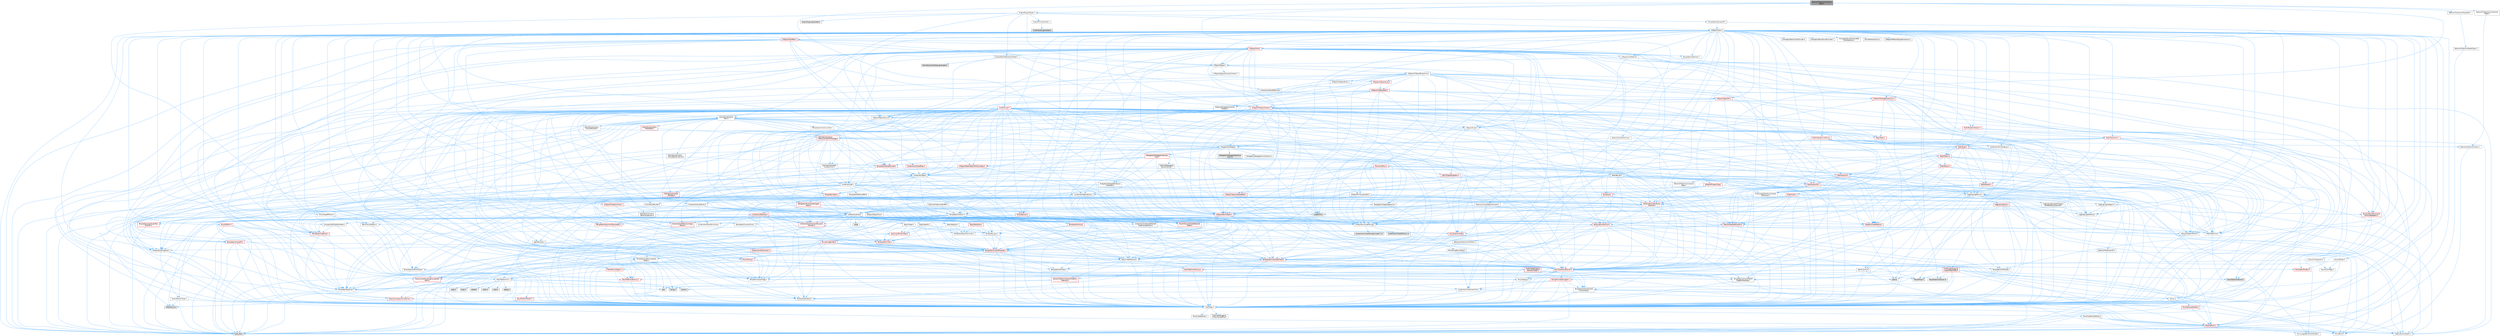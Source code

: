digraph "NetworkPredictionInstanceData.h"
{
 // INTERACTIVE_SVG=YES
 // LATEX_PDF_SIZE
  bgcolor="transparent";
  edge [fontname=Helvetica,fontsize=10,labelfontname=Helvetica,labelfontsize=10];
  node [fontname=Helvetica,fontsize=10,shape=box,height=0.2,width=0.4];
  Node1 [id="Node000001",label="NetworkPredictionInstance\lData.h",height=0.2,width=0.4,color="gray40", fillcolor="grey60", style="filled", fontcolor="black",tooltip=" "];
  Node1 -> Node2 [id="edge1_Node000001_Node000002",color="steelblue1",style="solid",tooltip=" "];
  Node2 [id="Node000002",label="Engine/EngineTypes.h",height=0.2,width=0.4,color="grey40", fillcolor="white", style="filled",URL="$df/dcf/EngineTypes_8h.html",tooltip=" "];
  Node2 -> Node3 [id="edge2_Node000002_Node000003",color="steelblue1",style="solid",tooltip=" "];
  Node3 [id="Node000003",label="Misc/EnumClassFlags.h",height=0.2,width=0.4,color="grey40", fillcolor="white", style="filled",URL="$d8/de7/EnumClassFlags_8h.html",tooltip=" "];
  Node2 -> Node4 [id="edge3_Node000002_Node000004",color="steelblue1",style="solid",tooltip=" "];
  Node4 [id="Node000004",label="UObject/ObjectMacros.h",height=0.2,width=0.4,color="grey40", fillcolor="white", style="filled",URL="$d8/d8d/ObjectMacros_8h.html",tooltip=" "];
  Node4 -> Node3 [id="edge4_Node000004_Node000003",color="steelblue1",style="solid",tooltip=" "];
  Node4 -> Node5 [id="edge5_Node000004_Node000005",color="steelblue1",style="solid",tooltip=" "];
  Node5 [id="Node000005",label="UObject/Script.h",height=0.2,width=0.4,color="grey40", fillcolor="white", style="filled",URL="$de/dc6/Script_8h.html",tooltip=" "];
  Node5 -> Node6 [id="edge6_Node000005_Node000006",color="steelblue1",style="solid",tooltip=" "];
  Node6 [id="Node000006",label="Delegates/Delegate.h",height=0.2,width=0.4,color="grey40", fillcolor="white", style="filled",URL="$d4/d80/Delegate_8h.html",tooltip=" "];
  Node6 -> Node7 [id="edge7_Node000006_Node000007",color="steelblue1",style="solid",tooltip=" "];
  Node7 [id="Node000007",label="CoreTypes.h",height=0.2,width=0.4,color="grey40", fillcolor="white", style="filled",URL="$dc/dec/CoreTypes_8h.html",tooltip=" "];
  Node7 -> Node8 [id="edge8_Node000007_Node000008",color="steelblue1",style="solid",tooltip=" "];
  Node8 [id="Node000008",label="HAL/Platform.h",height=0.2,width=0.4,color="red", fillcolor="#FFF0F0", style="filled",URL="$d9/dd0/Platform_8h.html",tooltip=" "];
  Node8 -> Node9 [id="edge9_Node000008_Node000009",color="steelblue1",style="solid",tooltip=" "];
  Node9 [id="Node000009",label="Misc/Build.h",height=0.2,width=0.4,color="grey40", fillcolor="white", style="filled",URL="$d3/dbb/Build_8h.html",tooltip=" "];
  Node8 -> Node10 [id="edge10_Node000008_Node000010",color="steelblue1",style="solid",tooltip=" "];
  Node10 [id="Node000010",label="Misc/LargeWorldCoordinates.h",height=0.2,width=0.4,color="grey40", fillcolor="white", style="filled",URL="$d2/dcb/LargeWorldCoordinates_8h.html",tooltip=" "];
  Node8 -> Node11 [id="edge11_Node000008_Node000011",color="steelblue1",style="solid",tooltip=" "];
  Node11 [id="Node000011",label="type_traits",height=0.2,width=0.4,color="grey60", fillcolor="#E0E0E0", style="filled",tooltip=" "];
  Node8 -> Node12 [id="edge12_Node000008_Node000012",color="steelblue1",style="solid",tooltip=" "];
  Node12 [id="Node000012",label="PreprocessorHelpers.h",height=0.2,width=0.4,color="grey40", fillcolor="white", style="filled",URL="$db/ddb/PreprocessorHelpers_8h.html",tooltip=" "];
  Node7 -> Node18 [id="edge13_Node000007_Node000018",color="steelblue1",style="solid",tooltip=" "];
  Node18 [id="Node000018",label="ProfilingDebugging\l/UMemoryDefines.h",height=0.2,width=0.4,color="grey40", fillcolor="white", style="filled",URL="$d2/da2/UMemoryDefines_8h.html",tooltip=" "];
  Node7 -> Node19 [id="edge14_Node000007_Node000019",color="steelblue1",style="solid",tooltip=" "];
  Node19 [id="Node000019",label="Misc/CoreMiscDefines.h",height=0.2,width=0.4,color="grey40", fillcolor="white", style="filled",URL="$da/d38/CoreMiscDefines_8h.html",tooltip=" "];
  Node19 -> Node8 [id="edge15_Node000019_Node000008",color="steelblue1",style="solid",tooltip=" "];
  Node19 -> Node12 [id="edge16_Node000019_Node000012",color="steelblue1",style="solid",tooltip=" "];
  Node7 -> Node20 [id="edge17_Node000007_Node000020",color="steelblue1",style="solid",tooltip=" "];
  Node20 [id="Node000020",label="Misc/CoreDefines.h",height=0.2,width=0.4,color="grey40", fillcolor="white", style="filled",URL="$d3/dd2/CoreDefines_8h.html",tooltip=" "];
  Node6 -> Node21 [id="edge18_Node000006_Node000021",color="steelblue1",style="solid",tooltip=" "];
  Node21 [id="Node000021",label="Misc/AssertionMacros.h",height=0.2,width=0.4,color="red", fillcolor="#FFF0F0", style="filled",URL="$d0/dfa/AssertionMacros_8h.html",tooltip=" "];
  Node21 -> Node7 [id="edge19_Node000021_Node000007",color="steelblue1",style="solid",tooltip=" "];
  Node21 -> Node8 [id="edge20_Node000021_Node000008",color="steelblue1",style="solid",tooltip=" "];
  Node21 -> Node12 [id="edge21_Node000021_Node000012",color="steelblue1",style="solid",tooltip=" "];
  Node21 -> Node57 [id="edge22_Node000021_Node000057",color="steelblue1",style="solid",tooltip=" "];
  Node57 [id="Node000057",label="Templates/EnableIf.h",height=0.2,width=0.4,color="grey40", fillcolor="white", style="filled",URL="$d7/d60/EnableIf_8h.html",tooltip=" "];
  Node57 -> Node7 [id="edge23_Node000057_Node000007",color="steelblue1",style="solid",tooltip=" "];
  Node21 -> Node58 [id="edge24_Node000021_Node000058",color="steelblue1",style="solid",tooltip=" "];
  Node58 [id="Node000058",label="Templates/IsArrayOrRefOf\lTypeByPredicate.h",height=0.2,width=0.4,color="grey40", fillcolor="white", style="filled",URL="$d6/da1/IsArrayOrRefOfTypeByPredicate_8h.html",tooltip=" "];
  Node58 -> Node7 [id="edge25_Node000058_Node000007",color="steelblue1",style="solid",tooltip=" "];
  Node21 -> Node59 [id="edge26_Node000021_Node000059",color="steelblue1",style="solid",tooltip=" "];
  Node59 [id="Node000059",label="Templates/IsValidVariadic\lFunctionArg.h",height=0.2,width=0.4,color="grey40", fillcolor="white", style="filled",URL="$d0/dc8/IsValidVariadicFunctionArg_8h.html",tooltip=" "];
  Node59 -> Node7 [id="edge27_Node000059_Node000007",color="steelblue1",style="solid",tooltip=" "];
  Node59 -> Node60 [id="edge28_Node000059_Node000060",color="steelblue1",style="solid",tooltip=" "];
  Node60 [id="Node000060",label="IsEnum.h",height=0.2,width=0.4,color="grey40", fillcolor="white", style="filled",URL="$d4/de5/IsEnum_8h.html",tooltip=" "];
  Node59 -> Node11 [id="edge29_Node000059_Node000011",color="steelblue1",style="solid",tooltip=" "];
  Node21 -> Node61 [id="edge30_Node000021_Node000061",color="steelblue1",style="solid",tooltip=" "];
  Node61 [id="Node000061",label="Traits/IsCharEncodingCompatible\lWith.h",height=0.2,width=0.4,color="red", fillcolor="#FFF0F0", style="filled",URL="$df/dd1/IsCharEncodingCompatibleWith_8h.html",tooltip=" "];
  Node61 -> Node11 [id="edge31_Node000061_Node000011",color="steelblue1",style="solid",tooltip=" "];
  Node21 -> Node63 [id="edge32_Node000021_Node000063",color="steelblue1",style="solid",tooltip=" "];
  Node63 [id="Node000063",label="Misc/VarArgs.h",height=0.2,width=0.4,color="grey40", fillcolor="white", style="filled",URL="$d5/d6f/VarArgs_8h.html",tooltip=" "];
  Node63 -> Node7 [id="edge33_Node000063_Node000007",color="steelblue1",style="solid",tooltip=" "];
  Node21 -> Node64 [id="edge34_Node000021_Node000064",color="steelblue1",style="solid",tooltip=" "];
  Node64 [id="Node000064",label="String/FormatStringSan.h",height=0.2,width=0.4,color="red", fillcolor="#FFF0F0", style="filled",URL="$d3/d8b/FormatStringSan_8h.html",tooltip=" "];
  Node64 -> Node11 [id="edge35_Node000064_Node000011",color="steelblue1",style="solid",tooltip=" "];
  Node64 -> Node7 [id="edge36_Node000064_Node000007",color="steelblue1",style="solid",tooltip=" "];
  Node64 -> Node65 [id="edge37_Node000064_Node000065",color="steelblue1",style="solid",tooltip=" "];
  Node65 [id="Node000065",label="Templates/Requires.h",height=0.2,width=0.4,color="grey40", fillcolor="white", style="filled",URL="$dc/d96/Requires_8h.html",tooltip=" "];
  Node65 -> Node57 [id="edge38_Node000065_Node000057",color="steelblue1",style="solid",tooltip=" "];
  Node65 -> Node11 [id="edge39_Node000065_Node000011",color="steelblue1",style="solid",tooltip=" "];
  Node64 -> Node59 [id="edge40_Node000064_Node000059",color="steelblue1",style="solid",tooltip=" "];
  Node64 -> Node30 [id="edge41_Node000064_Node000030",color="steelblue1",style="solid",tooltip=" "];
  Node30 [id="Node000030",label="Containers/ContainersFwd.h",height=0.2,width=0.4,color="grey40", fillcolor="white", style="filled",URL="$d4/d0a/ContainersFwd_8h.html",tooltip=" "];
  Node30 -> Node8 [id="edge42_Node000030_Node000008",color="steelblue1",style="solid",tooltip=" "];
  Node30 -> Node7 [id="edge43_Node000030_Node000007",color="steelblue1",style="solid",tooltip=" "];
  Node30 -> Node27 [id="edge44_Node000030_Node000027",color="steelblue1",style="solid",tooltip=" "];
  Node27 [id="Node000027",label="Traits/IsContiguousContainer.h",height=0.2,width=0.4,color="red", fillcolor="#FFF0F0", style="filled",URL="$d5/d3c/IsContiguousContainer_8h.html",tooltip=" "];
  Node27 -> Node7 [id="edge45_Node000027_Node000007",color="steelblue1",style="solid",tooltip=" "];
  Node27 -> Node26 [id="edge46_Node000027_Node000026",color="steelblue1",style="solid",tooltip=" "];
  Node26 [id="Node000026",label="initializer_list",height=0.2,width=0.4,color="grey60", fillcolor="#E0E0E0", style="filled",tooltip=" "];
  Node21 -> Node70 [id="edge47_Node000021_Node000070",color="steelblue1",style="solid",tooltip=" "];
  Node70 [id="Node000070",label="atomic",height=0.2,width=0.4,color="grey60", fillcolor="#E0E0E0", style="filled",tooltip=" "];
  Node6 -> Node71 [id="edge48_Node000006_Node000071",color="steelblue1",style="solid",tooltip=" "];
  Node71 [id="Node000071",label="UObject/NameTypes.h",height=0.2,width=0.4,color="red", fillcolor="#FFF0F0", style="filled",URL="$d6/d35/NameTypes_8h.html",tooltip=" "];
  Node71 -> Node7 [id="edge49_Node000071_Node000007",color="steelblue1",style="solid",tooltip=" "];
  Node71 -> Node21 [id="edge50_Node000071_Node000021",color="steelblue1",style="solid",tooltip=" "];
  Node71 -> Node72 [id="edge51_Node000071_Node000072",color="steelblue1",style="solid",tooltip=" "];
  Node72 [id="Node000072",label="HAL/UnrealMemory.h",height=0.2,width=0.4,color="grey40", fillcolor="white", style="filled",URL="$d9/d96/UnrealMemory_8h.html",tooltip=" "];
  Node72 -> Node7 [id="edge52_Node000072_Node000007",color="steelblue1",style="solid",tooltip=" "];
  Node72 -> Node73 [id="edge53_Node000072_Node000073",color="steelblue1",style="solid",tooltip=" "];
  Node73 [id="Node000073",label="GenericPlatform/GenericPlatform\lMemory.h",height=0.2,width=0.4,color="red", fillcolor="#FFF0F0", style="filled",URL="$dd/d22/GenericPlatformMemory_8h.html",tooltip=" "];
  Node73 -> Node7 [id="edge54_Node000073_Node000007",color="steelblue1",style="solid",tooltip=" "];
  Node73 -> Node43 [id="edge55_Node000073_Node000043",color="steelblue1",style="solid",tooltip=" "];
  Node43 [id="Node000043",label="string.h",height=0.2,width=0.4,color="grey60", fillcolor="#E0E0E0", style="filled",tooltip=" "];
  Node73 -> Node36 [id="edge56_Node000073_Node000036",color="steelblue1",style="solid",tooltip=" "];
  Node36 [id="Node000036",label="wchar.h",height=0.2,width=0.4,color="grey60", fillcolor="#E0E0E0", style="filled",tooltip=" "];
  Node72 -> Node76 [id="edge57_Node000072_Node000076",color="steelblue1",style="solid",tooltip=" "];
  Node76 [id="Node000076",label="HAL/MemoryBase.h",height=0.2,width=0.4,color="red", fillcolor="#FFF0F0", style="filled",URL="$d6/d9f/MemoryBase_8h.html",tooltip=" "];
  Node76 -> Node7 [id="edge58_Node000076_Node000007",color="steelblue1",style="solid",tooltip=" "];
  Node76 -> Node50 [id="edge59_Node000076_Node000050",color="steelblue1",style="solid",tooltip=" "];
  Node50 [id="Node000050",label="HAL/PlatformAtomics.h",height=0.2,width=0.4,color="red", fillcolor="#FFF0F0", style="filled",URL="$d3/d36/PlatformAtomics_8h.html",tooltip=" "];
  Node50 -> Node7 [id="edge60_Node000050_Node000007",color="steelblue1",style="solid",tooltip=" "];
  Node76 -> Node34 [id="edge61_Node000076_Node000034",color="steelblue1",style="solid",tooltip=" "];
  Node34 [id="Node000034",label="HAL/PlatformCrt.h",height=0.2,width=0.4,color="grey40", fillcolor="white", style="filled",URL="$d8/d75/PlatformCrt_8h.html",tooltip=" "];
  Node34 -> Node35 [id="edge62_Node000034_Node000035",color="steelblue1",style="solid",tooltip=" "];
  Node35 [id="Node000035",label="new",height=0.2,width=0.4,color="grey60", fillcolor="#E0E0E0", style="filled",tooltip=" "];
  Node34 -> Node36 [id="edge63_Node000034_Node000036",color="steelblue1",style="solid",tooltip=" "];
  Node34 -> Node37 [id="edge64_Node000034_Node000037",color="steelblue1",style="solid",tooltip=" "];
  Node37 [id="Node000037",label="stddef.h",height=0.2,width=0.4,color="grey60", fillcolor="#E0E0E0", style="filled",tooltip=" "];
  Node34 -> Node38 [id="edge65_Node000034_Node000038",color="steelblue1",style="solid",tooltip=" "];
  Node38 [id="Node000038",label="stdlib.h",height=0.2,width=0.4,color="grey60", fillcolor="#E0E0E0", style="filled",tooltip=" "];
  Node34 -> Node39 [id="edge66_Node000034_Node000039",color="steelblue1",style="solid",tooltip=" "];
  Node39 [id="Node000039",label="stdio.h",height=0.2,width=0.4,color="grey60", fillcolor="#E0E0E0", style="filled",tooltip=" "];
  Node34 -> Node40 [id="edge67_Node000034_Node000040",color="steelblue1",style="solid",tooltip=" "];
  Node40 [id="Node000040",label="stdarg.h",height=0.2,width=0.4,color="grey60", fillcolor="#E0E0E0", style="filled",tooltip=" "];
  Node34 -> Node41 [id="edge68_Node000034_Node000041",color="steelblue1",style="solid",tooltip=" "];
  Node41 [id="Node000041",label="math.h",height=0.2,width=0.4,color="grey60", fillcolor="#E0E0E0", style="filled",tooltip=" "];
  Node34 -> Node42 [id="edge69_Node000034_Node000042",color="steelblue1",style="solid",tooltip=" "];
  Node42 [id="Node000042",label="float.h",height=0.2,width=0.4,color="grey60", fillcolor="#E0E0E0", style="filled",tooltip=" "];
  Node34 -> Node43 [id="edge70_Node000034_Node000043",color="steelblue1",style="solid",tooltip=" "];
  Node72 -> Node89 [id="edge71_Node000072_Node000089",color="steelblue1",style="solid",tooltip=" "];
  Node89 [id="Node000089",label="HAL/PlatformMemory.h",height=0.2,width=0.4,color="red", fillcolor="#FFF0F0", style="filled",URL="$de/d68/PlatformMemory_8h.html",tooltip=" "];
  Node89 -> Node7 [id="edge72_Node000089_Node000007",color="steelblue1",style="solid",tooltip=" "];
  Node89 -> Node73 [id="edge73_Node000089_Node000073",color="steelblue1",style="solid",tooltip=" "];
  Node72 -> Node91 [id="edge74_Node000072_Node000091",color="steelblue1",style="solid",tooltip=" "];
  Node91 [id="Node000091",label="ProfilingDebugging\l/MemoryTrace.h",height=0.2,width=0.4,color="red", fillcolor="#FFF0F0", style="filled",URL="$da/dd7/MemoryTrace_8h.html",tooltip=" "];
  Node91 -> Node8 [id="edge75_Node000091_Node000008",color="steelblue1",style="solid",tooltip=" "];
  Node91 -> Node3 [id="edge76_Node000091_Node000003",color="steelblue1",style="solid",tooltip=" "];
  Node91 -> Node56 [id="edge77_Node000091_Node000056",color="steelblue1",style="solid",tooltip=" "];
  Node56 [id="Node000056",label="Trace/Trace.h",height=0.2,width=0.4,color="grey60", fillcolor="#E0E0E0", style="filled",tooltip=" "];
  Node72 -> Node92 [id="edge78_Node000072_Node000092",color="steelblue1",style="solid",tooltip=" "];
  Node92 [id="Node000092",label="Templates/IsPointer.h",height=0.2,width=0.4,color="grey40", fillcolor="white", style="filled",URL="$d7/d05/IsPointer_8h.html",tooltip=" "];
  Node92 -> Node7 [id="edge79_Node000092_Node000007",color="steelblue1",style="solid",tooltip=" "];
  Node71 -> Node93 [id="edge80_Node000071_Node000093",color="steelblue1",style="solid",tooltip=" "];
  Node93 [id="Node000093",label="Templates/UnrealTypeTraits.h",height=0.2,width=0.4,color="red", fillcolor="#FFF0F0", style="filled",URL="$d2/d2d/UnrealTypeTraits_8h.html",tooltip=" "];
  Node93 -> Node7 [id="edge81_Node000093_Node000007",color="steelblue1",style="solid",tooltip=" "];
  Node93 -> Node92 [id="edge82_Node000093_Node000092",color="steelblue1",style="solid",tooltip=" "];
  Node93 -> Node21 [id="edge83_Node000093_Node000021",color="steelblue1",style="solid",tooltip=" "];
  Node93 -> Node57 [id="edge84_Node000093_Node000057",color="steelblue1",style="solid",tooltip=" "];
  Node93 -> Node60 [id="edge85_Node000093_Node000060",color="steelblue1",style="solid",tooltip=" "];
  Node93 -> Node95 [id="edge86_Node000093_Node000095",color="steelblue1",style="solid",tooltip=" "];
  Node95 [id="Node000095",label="Templates/Models.h",height=0.2,width=0.4,color="red", fillcolor="#FFF0F0", style="filled",URL="$d3/d0c/Models_8h.html",tooltip=" "];
  Node93 -> Node96 [id="edge87_Node000093_Node000096",color="steelblue1",style="solid",tooltip=" "];
  Node96 [id="Node000096",label="Templates/IsPODType.h",height=0.2,width=0.4,color="grey40", fillcolor="white", style="filled",URL="$d7/db1/IsPODType_8h.html",tooltip=" "];
  Node96 -> Node7 [id="edge88_Node000096_Node000007",color="steelblue1",style="solid",tooltip=" "];
  Node93 -> Node97 [id="edge89_Node000093_Node000097",color="steelblue1",style="solid",tooltip=" "];
  Node97 [id="Node000097",label="Templates/IsUECoreType.h",height=0.2,width=0.4,color="grey40", fillcolor="white", style="filled",URL="$d1/db8/IsUECoreType_8h.html",tooltip=" "];
  Node97 -> Node7 [id="edge90_Node000097_Node000007",color="steelblue1",style="solid",tooltip=" "];
  Node97 -> Node11 [id="edge91_Node000097_Node000011",color="steelblue1",style="solid",tooltip=" "];
  Node71 -> Node98 [id="edge92_Node000071_Node000098",color="steelblue1",style="solid",tooltip=" "];
  Node98 [id="Node000098",label="Templates/UnrealTemplate.h",height=0.2,width=0.4,color="red", fillcolor="#FFF0F0", style="filled",URL="$d4/d24/UnrealTemplate_8h.html",tooltip=" "];
  Node98 -> Node7 [id="edge93_Node000098_Node000007",color="steelblue1",style="solid",tooltip=" "];
  Node98 -> Node92 [id="edge94_Node000098_Node000092",color="steelblue1",style="solid",tooltip=" "];
  Node98 -> Node72 [id="edge95_Node000098_Node000072",color="steelblue1",style="solid",tooltip=" "];
  Node98 -> Node93 [id="edge96_Node000098_Node000093",color="steelblue1",style="solid",tooltip=" "];
  Node98 -> Node65 [id="edge97_Node000098_Node000065",color="steelblue1",style="solid",tooltip=" "];
  Node98 -> Node102 [id="edge98_Node000098_Node000102",color="steelblue1",style="solid",tooltip=" "];
  Node102 [id="Node000102",label="Templates/TypeCompatible\lBytes.h",height=0.2,width=0.4,color="grey40", fillcolor="white", style="filled",URL="$df/d0a/TypeCompatibleBytes_8h.html",tooltip=" "];
  Node102 -> Node7 [id="edge99_Node000102_Node000007",color="steelblue1",style="solid",tooltip=" "];
  Node102 -> Node43 [id="edge100_Node000102_Node000043",color="steelblue1",style="solid",tooltip=" "];
  Node102 -> Node35 [id="edge101_Node000102_Node000035",color="steelblue1",style="solid",tooltip=" "];
  Node102 -> Node11 [id="edge102_Node000102_Node000011",color="steelblue1",style="solid",tooltip=" "];
  Node98 -> Node27 [id="edge103_Node000098_Node000027",color="steelblue1",style="solid",tooltip=" "];
  Node98 -> Node11 [id="edge104_Node000098_Node000011",color="steelblue1",style="solid",tooltip=" "];
  Node71 -> Node104 [id="edge105_Node000071_Node000104",color="steelblue1",style="solid",tooltip=" "];
  Node104 [id="Node000104",label="Containers/UnrealString.h",height=0.2,width=0.4,color="grey40", fillcolor="white", style="filled",URL="$d5/dba/UnrealString_8h.html",tooltip=" "];
  Node104 -> Node105 [id="edge106_Node000104_Node000105",color="steelblue1",style="solid",tooltip=" "];
  Node105 [id="Node000105",label="Containers/UnrealStringIncludes.h.inl",height=0.2,width=0.4,color="grey60", fillcolor="#E0E0E0", style="filled",tooltip=" "];
  Node104 -> Node106 [id="edge107_Node000104_Node000106",color="steelblue1",style="solid",tooltip=" "];
  Node106 [id="Node000106",label="Containers/UnrealString.h.inl",height=0.2,width=0.4,color="grey60", fillcolor="#E0E0E0", style="filled",tooltip=" "];
  Node104 -> Node107 [id="edge108_Node000104_Node000107",color="steelblue1",style="solid",tooltip=" "];
  Node107 [id="Node000107",label="Misc/StringFormatArg.h",height=0.2,width=0.4,color="grey40", fillcolor="white", style="filled",URL="$d2/d16/StringFormatArg_8h.html",tooltip=" "];
  Node107 -> Node30 [id="edge109_Node000107_Node000030",color="steelblue1",style="solid",tooltip=" "];
  Node71 -> Node108 [id="edge110_Node000071_Node000108",color="steelblue1",style="solid",tooltip=" "];
  Node108 [id="Node000108",label="HAL/CriticalSection.h",height=0.2,width=0.4,color="grey40", fillcolor="white", style="filled",URL="$d6/d90/CriticalSection_8h.html",tooltip=" "];
  Node108 -> Node109 [id="edge111_Node000108_Node000109",color="steelblue1",style="solid",tooltip=" "];
  Node109 [id="Node000109",label="HAL/PlatformMutex.h",height=0.2,width=0.4,color="red", fillcolor="#FFF0F0", style="filled",URL="$d9/d0b/PlatformMutex_8h.html",tooltip=" "];
  Node109 -> Node7 [id="edge112_Node000109_Node000007",color="steelblue1",style="solid",tooltip=" "];
  Node71 -> Node24 [id="edge113_Node000071_Node000024",color="steelblue1",style="solid",tooltip=" "];
  Node24 [id="Node000024",label="Containers/StringFwd.h",height=0.2,width=0.4,color="grey40", fillcolor="white", style="filled",URL="$df/d37/StringFwd_8h.html",tooltip=" "];
  Node24 -> Node7 [id="edge114_Node000024_Node000007",color="steelblue1",style="solid",tooltip=" "];
  Node24 -> Node25 [id="edge115_Node000024_Node000025",color="steelblue1",style="solid",tooltip=" "];
  Node25 [id="Node000025",label="Traits/ElementType.h",height=0.2,width=0.4,color="grey40", fillcolor="white", style="filled",URL="$d5/d4f/ElementType_8h.html",tooltip=" "];
  Node25 -> Node8 [id="edge116_Node000025_Node000008",color="steelblue1",style="solid",tooltip=" "];
  Node25 -> Node26 [id="edge117_Node000025_Node000026",color="steelblue1",style="solid",tooltip=" "];
  Node25 -> Node11 [id="edge118_Node000025_Node000011",color="steelblue1",style="solid",tooltip=" "];
  Node24 -> Node27 [id="edge119_Node000024_Node000027",color="steelblue1",style="solid",tooltip=" "];
  Node71 -> Node176 [id="edge120_Node000071_Node000176",color="steelblue1",style="solid",tooltip=" "];
  Node176 [id="Node000176",label="UObject/UnrealNames.h",height=0.2,width=0.4,color="red", fillcolor="#FFF0F0", style="filled",URL="$d8/db1/UnrealNames_8h.html",tooltip=" "];
  Node176 -> Node7 [id="edge121_Node000176_Node000007",color="steelblue1",style="solid",tooltip=" "];
  Node71 -> Node125 [id="edge122_Node000071_Node000125",color="steelblue1",style="solid",tooltip=" "];
  Node125 [id="Node000125",label="Misc/IntrusiveUnsetOptional\lState.h",height=0.2,width=0.4,color="red", fillcolor="#FFF0F0", style="filled",URL="$d2/d0a/IntrusiveUnsetOptionalState_8h.html",tooltip=" "];
  Node71 -> Node178 [id="edge123_Node000071_Node000178",color="steelblue1",style="solid",tooltip=" "];
  Node178 [id="Node000178",label="Misc/StringBuilder.h",height=0.2,width=0.4,color="red", fillcolor="#FFF0F0", style="filled",URL="$d4/d52/StringBuilder_8h.html",tooltip=" "];
  Node178 -> Node24 [id="edge124_Node000178_Node000024",color="steelblue1",style="solid",tooltip=" "];
  Node178 -> Node7 [id="edge125_Node000178_Node000007",color="steelblue1",style="solid",tooltip=" "];
  Node178 -> Node72 [id="edge126_Node000178_Node000072",color="steelblue1",style="solid",tooltip=" "];
  Node178 -> Node21 [id="edge127_Node000178_Node000021",color="steelblue1",style="solid",tooltip=" "];
  Node178 -> Node148 [id="edge128_Node000178_Node000148",color="steelblue1",style="solid",tooltip=" "];
  Node148 [id="Node000148",label="Misc/CString.h",height=0.2,width=0.4,color="red", fillcolor="#FFF0F0", style="filled",URL="$d2/d49/CString_8h.html",tooltip=" "];
  Node148 -> Node7 [id="edge129_Node000148_Node000007",color="steelblue1",style="solid",tooltip=" "];
  Node148 -> Node34 [id="edge130_Node000148_Node000034",color="steelblue1",style="solid",tooltip=" "];
  Node148 -> Node21 [id="edge131_Node000148_Node000021",color="steelblue1",style="solid",tooltip=" "];
  Node148 -> Node63 [id="edge132_Node000148_Node000063",color="steelblue1",style="solid",tooltip=" "];
  Node148 -> Node58 [id="edge133_Node000148_Node000058",color="steelblue1",style="solid",tooltip=" "];
  Node148 -> Node59 [id="edge134_Node000148_Node000059",color="steelblue1",style="solid",tooltip=" "];
  Node148 -> Node61 [id="edge135_Node000148_Node000061",color="steelblue1",style="solid",tooltip=" "];
  Node178 -> Node57 [id="edge136_Node000178_Node000057",color="steelblue1",style="solid",tooltip=" "];
  Node178 -> Node58 [id="edge137_Node000178_Node000058",color="steelblue1",style="solid",tooltip=" "];
  Node178 -> Node59 [id="edge138_Node000178_Node000059",color="steelblue1",style="solid",tooltip=" "];
  Node178 -> Node65 [id="edge139_Node000178_Node000065",color="steelblue1",style="solid",tooltip=" "];
  Node178 -> Node98 [id="edge140_Node000178_Node000098",color="steelblue1",style="solid",tooltip=" "];
  Node178 -> Node93 [id="edge141_Node000178_Node000093",color="steelblue1",style="solid",tooltip=" "];
  Node178 -> Node61 [id="edge142_Node000178_Node000061",color="steelblue1",style="solid",tooltip=" "];
  Node178 -> Node27 [id="edge143_Node000178_Node000027",color="steelblue1",style="solid",tooltip=" "];
  Node178 -> Node11 [id="edge144_Node000178_Node000011",color="steelblue1",style="solid",tooltip=" "];
  Node71 -> Node56 [id="edge145_Node000071_Node000056",color="steelblue1",style="solid",tooltip=" "];
  Node6 -> Node184 [id="edge146_Node000006_Node000184",color="steelblue1",style="solid",tooltip=" "];
  Node184 [id="Node000184",label="Templates/SharedPointer.h",height=0.2,width=0.4,color="red", fillcolor="#FFF0F0", style="filled",URL="$d2/d17/SharedPointer_8h.html",tooltip=" "];
  Node184 -> Node7 [id="edge147_Node000184_Node000007",color="steelblue1",style="solid",tooltip=" "];
  Node184 -> Node125 [id="edge148_Node000184_Node000125",color="steelblue1",style="solid",tooltip=" "];
  Node184 -> Node21 [id="edge149_Node000184_Node000021",color="steelblue1",style="solid",tooltip=" "];
  Node184 -> Node72 [id="edge150_Node000184_Node000072",color="steelblue1",style="solid",tooltip=" "];
  Node184 -> Node124 [id="edge151_Node000184_Node000124",color="steelblue1",style="solid",tooltip=" "];
  Node124 [id="Node000124",label="Containers/Array.h",height=0.2,width=0.4,color="grey40", fillcolor="white", style="filled",URL="$df/dd0/Array_8h.html",tooltip=" "];
  Node124 -> Node7 [id="edge152_Node000124_Node000007",color="steelblue1",style="solid",tooltip=" "];
  Node124 -> Node21 [id="edge153_Node000124_Node000021",color="steelblue1",style="solid",tooltip=" "];
  Node124 -> Node125 [id="edge154_Node000124_Node000125",color="steelblue1",style="solid",tooltip=" "];
  Node124 -> Node127 [id="edge155_Node000124_Node000127",color="steelblue1",style="solid",tooltip=" "];
  Node127 [id="Node000127",label="Misc/ReverseIterate.h",height=0.2,width=0.4,color="red", fillcolor="#FFF0F0", style="filled",URL="$db/de3/ReverseIterate_8h.html",tooltip=" "];
  Node127 -> Node8 [id="edge156_Node000127_Node000008",color="steelblue1",style="solid",tooltip=" "];
  Node124 -> Node72 [id="edge157_Node000124_Node000072",color="steelblue1",style="solid",tooltip=" "];
  Node124 -> Node93 [id="edge158_Node000124_Node000093",color="steelblue1",style="solid",tooltip=" "];
  Node124 -> Node98 [id="edge159_Node000124_Node000098",color="steelblue1",style="solid",tooltip=" "];
  Node124 -> Node129 [id="edge160_Node000124_Node000129",color="steelblue1",style="solid",tooltip=" "];
  Node129 [id="Node000129",label="Containers/AllowShrinking.h",height=0.2,width=0.4,color="grey40", fillcolor="white", style="filled",URL="$d7/d1a/AllowShrinking_8h.html",tooltip=" "];
  Node129 -> Node7 [id="edge161_Node000129_Node000007",color="steelblue1",style="solid",tooltip=" "];
  Node124 -> Node112 [id="edge162_Node000124_Node000112",color="steelblue1",style="solid",tooltip=" "];
  Node112 [id="Node000112",label="Containers/ContainerAllocation\lPolicies.h",height=0.2,width=0.4,color="red", fillcolor="#FFF0F0", style="filled",URL="$d7/dff/ContainerAllocationPolicies_8h.html",tooltip=" "];
  Node112 -> Node7 [id="edge163_Node000112_Node000007",color="steelblue1",style="solid",tooltip=" "];
  Node112 -> Node112 [id="edge164_Node000112_Node000112",color="steelblue1",style="solid",tooltip=" "];
  Node112 -> Node114 [id="edge165_Node000112_Node000114",color="steelblue1",style="solid",tooltip=" "];
  Node114 [id="Node000114",label="HAL/PlatformMath.h",height=0.2,width=0.4,color="red", fillcolor="#FFF0F0", style="filled",URL="$dc/d53/PlatformMath_8h.html",tooltip=" "];
  Node114 -> Node7 [id="edge166_Node000114_Node000007",color="steelblue1",style="solid",tooltip=" "];
  Node112 -> Node72 [id="edge167_Node000112_Node000072",color="steelblue1",style="solid",tooltip=" "];
  Node112 -> Node21 [id="edge168_Node000112_Node000021",color="steelblue1",style="solid",tooltip=" "];
  Node112 -> Node102 [id="edge169_Node000112_Node000102",color="steelblue1",style="solid",tooltip=" "];
  Node112 -> Node11 [id="edge170_Node000112_Node000011",color="steelblue1",style="solid",tooltip=" "];
  Node124 -> Node130 [id="edge171_Node000124_Node000130",color="steelblue1",style="solid",tooltip=" "];
  Node130 [id="Node000130",label="Containers/ContainerElement\lTypeCompatibility.h",height=0.2,width=0.4,color="grey40", fillcolor="white", style="filled",URL="$df/ddf/ContainerElementTypeCompatibility_8h.html",tooltip=" "];
  Node130 -> Node7 [id="edge172_Node000130_Node000007",color="steelblue1",style="solid",tooltip=" "];
  Node130 -> Node93 [id="edge173_Node000130_Node000093",color="steelblue1",style="solid",tooltip=" "];
  Node124 -> Node131 [id="edge174_Node000124_Node000131",color="steelblue1",style="solid",tooltip=" "];
  Node131 [id="Node000131",label="Serialization/Archive.h",height=0.2,width=0.4,color="red", fillcolor="#FFF0F0", style="filled",URL="$d7/d3b/Archive_8h.html",tooltip=" "];
  Node131 -> Node7 [id="edge175_Node000131_Node000007",color="steelblue1",style="solid",tooltip=" "];
  Node131 -> Node31 [id="edge176_Node000131_Node000031",color="steelblue1",style="solid",tooltip=" "];
  Node31 [id="Node000031",label="Math/MathFwd.h",height=0.2,width=0.4,color="grey40", fillcolor="white", style="filled",URL="$d2/d10/MathFwd_8h.html",tooltip=" "];
  Node31 -> Node8 [id="edge177_Node000031_Node000008",color="steelblue1",style="solid",tooltip=" "];
  Node131 -> Node21 [id="edge178_Node000131_Node000021",color="steelblue1",style="solid",tooltip=" "];
  Node131 -> Node9 [id="edge179_Node000131_Node000009",color="steelblue1",style="solid",tooltip=" "];
  Node131 -> Node63 [id="edge180_Node000131_Node000063",color="steelblue1",style="solid",tooltip=" "];
  Node131 -> Node57 [id="edge181_Node000131_Node000057",color="steelblue1",style="solid",tooltip=" "];
  Node131 -> Node58 [id="edge182_Node000131_Node000058",color="steelblue1",style="solid",tooltip=" "];
  Node131 -> Node59 [id="edge183_Node000131_Node000059",color="steelblue1",style="solid",tooltip=" "];
  Node131 -> Node98 [id="edge184_Node000131_Node000098",color="steelblue1",style="solid",tooltip=" "];
  Node131 -> Node61 [id="edge185_Node000131_Node000061",color="steelblue1",style="solid",tooltip=" "];
  Node131 -> Node140 [id="edge186_Node000131_Node000140",color="steelblue1",style="solid",tooltip=" "];
  Node140 [id="Node000140",label="UObject/ObjectVersion.h",height=0.2,width=0.4,color="grey40", fillcolor="white", style="filled",URL="$da/d63/ObjectVersion_8h.html",tooltip=" "];
  Node140 -> Node7 [id="edge187_Node000140_Node000007",color="steelblue1",style="solid",tooltip=" "];
  Node124 -> Node141 [id="edge188_Node000124_Node000141",color="steelblue1",style="solid",tooltip=" "];
  Node141 [id="Node000141",label="Serialization/MemoryImage\lWriter.h",height=0.2,width=0.4,color="red", fillcolor="#FFF0F0", style="filled",URL="$d0/d08/MemoryImageWriter_8h.html",tooltip=" "];
  Node141 -> Node7 [id="edge189_Node000141_Node000007",color="steelblue1",style="solid",tooltip=" "];
  Node124 -> Node155 [id="edge190_Node000124_Node000155",color="steelblue1",style="solid",tooltip=" "];
  Node155 [id="Node000155",label="Algo/Heapify.h",height=0.2,width=0.4,color="grey40", fillcolor="white", style="filled",URL="$d0/d2a/Heapify_8h.html",tooltip=" "];
  Node155 -> Node156 [id="edge191_Node000155_Node000156",color="steelblue1",style="solid",tooltip=" "];
  Node156 [id="Node000156",label="Algo/Impl/BinaryHeap.h",height=0.2,width=0.4,color="red", fillcolor="#FFF0F0", style="filled",URL="$d7/da3/Algo_2Impl_2BinaryHeap_8h.html",tooltip=" "];
  Node156 -> Node157 [id="edge192_Node000156_Node000157",color="steelblue1",style="solid",tooltip=" "];
  Node157 [id="Node000157",label="Templates/Invoke.h",height=0.2,width=0.4,color="red", fillcolor="#FFF0F0", style="filled",URL="$d7/deb/Invoke_8h.html",tooltip=" "];
  Node157 -> Node7 [id="edge193_Node000157_Node000007",color="steelblue1",style="solid",tooltip=" "];
  Node157 -> Node98 [id="edge194_Node000157_Node000098",color="steelblue1",style="solid",tooltip=" "];
  Node157 -> Node11 [id="edge195_Node000157_Node000011",color="steelblue1",style="solid",tooltip=" "];
  Node156 -> Node11 [id="edge196_Node000156_Node000011",color="steelblue1",style="solid",tooltip=" "];
  Node155 -> Node161 [id="edge197_Node000155_Node000161",color="steelblue1",style="solid",tooltip=" "];
  Node161 [id="Node000161",label="Templates/IdentityFunctor.h",height=0.2,width=0.4,color="grey40", fillcolor="white", style="filled",URL="$d7/d2e/IdentityFunctor_8h.html",tooltip=" "];
  Node161 -> Node8 [id="edge198_Node000161_Node000008",color="steelblue1",style="solid",tooltip=" "];
  Node155 -> Node157 [id="edge199_Node000155_Node000157",color="steelblue1",style="solid",tooltip=" "];
  Node155 -> Node162 [id="edge200_Node000155_Node000162",color="steelblue1",style="solid",tooltip=" "];
  Node162 [id="Node000162",label="Templates/Less.h",height=0.2,width=0.4,color="grey40", fillcolor="white", style="filled",URL="$de/dc8/Less_8h.html",tooltip=" "];
  Node162 -> Node7 [id="edge201_Node000162_Node000007",color="steelblue1",style="solid",tooltip=" "];
  Node162 -> Node98 [id="edge202_Node000162_Node000098",color="steelblue1",style="solid",tooltip=" "];
  Node155 -> Node98 [id="edge203_Node000155_Node000098",color="steelblue1",style="solid",tooltip=" "];
  Node124 -> Node163 [id="edge204_Node000124_Node000163",color="steelblue1",style="solid",tooltip=" "];
  Node163 [id="Node000163",label="Algo/HeapSort.h",height=0.2,width=0.4,color="grey40", fillcolor="white", style="filled",URL="$d3/d92/HeapSort_8h.html",tooltip=" "];
  Node163 -> Node156 [id="edge205_Node000163_Node000156",color="steelblue1",style="solid",tooltip=" "];
  Node163 -> Node161 [id="edge206_Node000163_Node000161",color="steelblue1",style="solid",tooltip=" "];
  Node163 -> Node162 [id="edge207_Node000163_Node000162",color="steelblue1",style="solid",tooltip=" "];
  Node163 -> Node98 [id="edge208_Node000163_Node000098",color="steelblue1",style="solid",tooltip=" "];
  Node124 -> Node164 [id="edge209_Node000124_Node000164",color="steelblue1",style="solid",tooltip=" "];
  Node164 [id="Node000164",label="Algo/IsHeap.h",height=0.2,width=0.4,color="grey40", fillcolor="white", style="filled",URL="$de/d32/IsHeap_8h.html",tooltip=" "];
  Node164 -> Node156 [id="edge210_Node000164_Node000156",color="steelblue1",style="solid",tooltip=" "];
  Node164 -> Node161 [id="edge211_Node000164_Node000161",color="steelblue1",style="solid",tooltip=" "];
  Node164 -> Node157 [id="edge212_Node000164_Node000157",color="steelblue1",style="solid",tooltip=" "];
  Node164 -> Node162 [id="edge213_Node000164_Node000162",color="steelblue1",style="solid",tooltip=" "];
  Node164 -> Node98 [id="edge214_Node000164_Node000098",color="steelblue1",style="solid",tooltip=" "];
  Node124 -> Node156 [id="edge215_Node000124_Node000156",color="steelblue1",style="solid",tooltip=" "];
  Node124 -> Node165 [id="edge216_Node000124_Node000165",color="steelblue1",style="solid",tooltip=" "];
  Node165 [id="Node000165",label="Algo/StableSort.h",height=0.2,width=0.4,color="red", fillcolor="#FFF0F0", style="filled",URL="$d7/d3c/StableSort_8h.html",tooltip=" "];
  Node165 -> Node161 [id="edge217_Node000165_Node000161",color="steelblue1",style="solid",tooltip=" "];
  Node165 -> Node157 [id="edge218_Node000165_Node000157",color="steelblue1",style="solid",tooltip=" "];
  Node165 -> Node162 [id="edge219_Node000165_Node000162",color="steelblue1",style="solid",tooltip=" "];
  Node165 -> Node98 [id="edge220_Node000165_Node000098",color="steelblue1",style="solid",tooltip=" "];
  Node124 -> Node168 [id="edge221_Node000124_Node000168",color="steelblue1",style="solid",tooltip=" "];
  Node168 [id="Node000168",label="Concepts/GetTypeHashable.h",height=0.2,width=0.4,color="grey40", fillcolor="white", style="filled",URL="$d3/da2/GetTypeHashable_8h.html",tooltip=" "];
  Node168 -> Node7 [id="edge222_Node000168_Node000007",color="steelblue1",style="solid",tooltip=" "];
  Node168 -> Node146 [id="edge223_Node000168_Node000146",color="steelblue1",style="solid",tooltip=" "];
  Node146 [id="Node000146",label="Templates/TypeHash.h",height=0.2,width=0.4,color="red", fillcolor="#FFF0F0", style="filled",URL="$d1/d62/TypeHash_8h.html",tooltip=" "];
  Node146 -> Node7 [id="edge224_Node000146_Node000007",color="steelblue1",style="solid",tooltip=" "];
  Node146 -> Node65 [id="edge225_Node000146_Node000065",color="steelblue1",style="solid",tooltip=" "];
  Node146 -> Node11 [id="edge226_Node000146_Node000011",color="steelblue1",style="solid",tooltip=" "];
  Node124 -> Node161 [id="edge227_Node000124_Node000161",color="steelblue1",style="solid",tooltip=" "];
  Node124 -> Node157 [id="edge228_Node000124_Node000157",color="steelblue1",style="solid",tooltip=" "];
  Node124 -> Node162 [id="edge229_Node000124_Node000162",color="steelblue1",style="solid",tooltip=" "];
  Node124 -> Node169 [id="edge230_Node000124_Node000169",color="steelblue1",style="solid",tooltip=" "];
  Node169 [id="Node000169",label="Templates/LosesQualifiers\lFromTo.h",height=0.2,width=0.4,color="red", fillcolor="#FFF0F0", style="filled",URL="$d2/db3/LosesQualifiersFromTo_8h.html",tooltip=" "];
  Node169 -> Node11 [id="edge231_Node000169_Node000011",color="steelblue1",style="solid",tooltip=" "];
  Node124 -> Node65 [id="edge232_Node000124_Node000065",color="steelblue1",style="solid",tooltip=" "];
  Node124 -> Node170 [id="edge233_Node000124_Node000170",color="steelblue1",style="solid",tooltip=" "];
  Node170 [id="Node000170",label="Templates/Sorting.h",height=0.2,width=0.4,color="red", fillcolor="#FFF0F0", style="filled",URL="$d3/d9e/Sorting_8h.html",tooltip=" "];
  Node170 -> Node7 [id="edge234_Node000170_Node000007",color="steelblue1",style="solid",tooltip=" "];
  Node170 -> Node114 [id="edge235_Node000170_Node000114",color="steelblue1",style="solid",tooltip=" "];
  Node170 -> Node162 [id="edge236_Node000170_Node000162",color="steelblue1",style="solid",tooltip=" "];
  Node124 -> Node174 [id="edge237_Node000124_Node000174",color="steelblue1",style="solid",tooltip=" "];
  Node174 [id="Node000174",label="Templates/AlignmentTemplates.h",height=0.2,width=0.4,color="red", fillcolor="#FFF0F0", style="filled",URL="$dd/d32/AlignmentTemplates_8h.html",tooltip=" "];
  Node174 -> Node7 [id="edge238_Node000174_Node000007",color="steelblue1",style="solid",tooltip=" "];
  Node174 -> Node92 [id="edge239_Node000174_Node000092",color="steelblue1",style="solid",tooltip=" "];
  Node124 -> Node25 [id="edge240_Node000124_Node000025",color="steelblue1",style="solid",tooltip=" "];
  Node124 -> Node120 [id="edge241_Node000124_Node000120",color="steelblue1",style="solid",tooltip=" "];
  Node120 [id="Node000120",label="limits",height=0.2,width=0.4,color="grey60", fillcolor="#E0E0E0", style="filled",tooltip=" "];
  Node124 -> Node11 [id="edge242_Node000124_Node000011",color="steelblue1",style="solid",tooltip=" "];
  Node184 -> Node186 [id="edge243_Node000184_Node000186",color="steelblue1",style="solid",tooltip=" "];
  Node186 [id="Node000186",label="Containers/Map.h",height=0.2,width=0.4,color="grey40", fillcolor="white", style="filled",URL="$df/d79/Map_8h.html",tooltip=" "];
  Node186 -> Node7 [id="edge244_Node000186_Node000007",color="steelblue1",style="solid",tooltip=" "];
  Node186 -> Node187 [id="edge245_Node000186_Node000187",color="steelblue1",style="solid",tooltip=" "];
  Node187 [id="Node000187",label="Algo/Reverse.h",height=0.2,width=0.4,color="grey40", fillcolor="white", style="filled",URL="$d5/d93/Reverse_8h.html",tooltip=" "];
  Node187 -> Node7 [id="edge246_Node000187_Node000007",color="steelblue1",style="solid",tooltip=" "];
  Node187 -> Node98 [id="edge247_Node000187_Node000098",color="steelblue1",style="solid",tooltip=" "];
  Node186 -> Node130 [id="edge248_Node000186_Node000130",color="steelblue1",style="solid",tooltip=" "];
  Node186 -> Node188 [id="edge249_Node000186_Node000188",color="steelblue1",style="solid",tooltip=" "];
  Node188 [id="Node000188",label="Containers/Set.h",height=0.2,width=0.4,color="grey40", fillcolor="white", style="filled",URL="$d4/d45/Set_8h.html",tooltip=" "];
  Node188 -> Node112 [id="edge250_Node000188_Node000112",color="steelblue1",style="solid",tooltip=" "];
  Node188 -> Node130 [id="edge251_Node000188_Node000130",color="steelblue1",style="solid",tooltip=" "];
  Node188 -> Node189 [id="edge252_Node000188_Node000189",color="steelblue1",style="solid",tooltip=" "];
  Node189 [id="Node000189",label="Containers/SetUtilities.h",height=0.2,width=0.4,color="red", fillcolor="#FFF0F0", style="filled",URL="$dc/de5/SetUtilities_8h.html",tooltip=" "];
  Node189 -> Node7 [id="edge253_Node000189_Node000007",color="steelblue1",style="solid",tooltip=" "];
  Node189 -> Node93 [id="edge254_Node000189_Node000093",color="steelblue1",style="solid",tooltip=" "];
  Node188 -> Node190 [id="edge255_Node000188_Node000190",color="steelblue1",style="solid",tooltip=" "];
  Node190 [id="Node000190",label="Containers/SparseArray.h",height=0.2,width=0.4,color="grey40", fillcolor="white", style="filled",URL="$d5/dbf/SparseArray_8h.html",tooltip=" "];
  Node190 -> Node7 [id="edge256_Node000190_Node000007",color="steelblue1",style="solid",tooltip=" "];
  Node190 -> Node21 [id="edge257_Node000190_Node000021",color="steelblue1",style="solid",tooltip=" "];
  Node190 -> Node72 [id="edge258_Node000190_Node000072",color="steelblue1",style="solid",tooltip=" "];
  Node190 -> Node93 [id="edge259_Node000190_Node000093",color="steelblue1",style="solid",tooltip=" "];
  Node190 -> Node98 [id="edge260_Node000190_Node000098",color="steelblue1",style="solid",tooltip=" "];
  Node190 -> Node112 [id="edge261_Node000190_Node000112",color="steelblue1",style="solid",tooltip=" "];
  Node190 -> Node162 [id="edge262_Node000190_Node000162",color="steelblue1",style="solid",tooltip=" "];
  Node190 -> Node124 [id="edge263_Node000190_Node000124",color="steelblue1",style="solid",tooltip=" "];
  Node190 -> Node173 [id="edge264_Node000190_Node000173",color="steelblue1",style="solid",tooltip=" "];
  Node173 [id="Node000173",label="Math/UnrealMathUtility.h",height=0.2,width=0.4,color="red", fillcolor="#FFF0F0", style="filled",URL="$db/db8/UnrealMathUtility_8h.html",tooltip=" "];
  Node173 -> Node7 [id="edge265_Node000173_Node000007",color="steelblue1",style="solid",tooltip=" "];
  Node173 -> Node21 [id="edge266_Node000173_Node000021",color="steelblue1",style="solid",tooltip=" "];
  Node173 -> Node114 [id="edge267_Node000173_Node000114",color="steelblue1",style="solid",tooltip=" "];
  Node173 -> Node31 [id="edge268_Node000173_Node000031",color="steelblue1",style="solid",tooltip=" "];
  Node173 -> Node65 [id="edge269_Node000173_Node000065",color="steelblue1",style="solid",tooltip=" "];
  Node190 -> Node191 [id="edge270_Node000190_Node000191",color="steelblue1",style="solid",tooltip=" "];
  Node191 [id="Node000191",label="Containers/ScriptArray.h",height=0.2,width=0.4,color="grey40", fillcolor="white", style="filled",URL="$dc/daf/ScriptArray_8h.html",tooltip=" "];
  Node191 -> Node7 [id="edge271_Node000191_Node000007",color="steelblue1",style="solid",tooltip=" "];
  Node191 -> Node21 [id="edge272_Node000191_Node000021",color="steelblue1",style="solid",tooltip=" "];
  Node191 -> Node72 [id="edge273_Node000191_Node000072",color="steelblue1",style="solid",tooltip=" "];
  Node191 -> Node129 [id="edge274_Node000191_Node000129",color="steelblue1",style="solid",tooltip=" "];
  Node191 -> Node112 [id="edge275_Node000191_Node000112",color="steelblue1",style="solid",tooltip=" "];
  Node191 -> Node124 [id="edge276_Node000191_Node000124",color="steelblue1",style="solid",tooltip=" "];
  Node191 -> Node26 [id="edge277_Node000191_Node000026",color="steelblue1",style="solid",tooltip=" "];
  Node190 -> Node192 [id="edge278_Node000190_Node000192",color="steelblue1",style="solid",tooltip=" "];
  Node192 [id="Node000192",label="Containers/BitArray.h",height=0.2,width=0.4,color="red", fillcolor="#FFF0F0", style="filled",URL="$d1/de4/BitArray_8h.html",tooltip=" "];
  Node192 -> Node112 [id="edge279_Node000192_Node000112",color="steelblue1",style="solid",tooltip=" "];
  Node192 -> Node7 [id="edge280_Node000192_Node000007",color="steelblue1",style="solid",tooltip=" "];
  Node192 -> Node50 [id="edge281_Node000192_Node000050",color="steelblue1",style="solid",tooltip=" "];
  Node192 -> Node72 [id="edge282_Node000192_Node000072",color="steelblue1",style="solid",tooltip=" "];
  Node192 -> Node173 [id="edge283_Node000192_Node000173",color="steelblue1",style="solid",tooltip=" "];
  Node192 -> Node21 [id="edge284_Node000192_Node000021",color="steelblue1",style="solid",tooltip=" "];
  Node192 -> Node3 [id="edge285_Node000192_Node000003",color="steelblue1",style="solid",tooltip=" "];
  Node192 -> Node131 [id="edge286_Node000192_Node000131",color="steelblue1",style="solid",tooltip=" "];
  Node192 -> Node141 [id="edge287_Node000192_Node000141",color="steelblue1",style="solid",tooltip=" "];
  Node192 -> Node57 [id="edge288_Node000192_Node000057",color="steelblue1",style="solid",tooltip=" "];
  Node192 -> Node157 [id="edge289_Node000192_Node000157",color="steelblue1",style="solid",tooltip=" "];
  Node192 -> Node98 [id="edge290_Node000192_Node000098",color="steelblue1",style="solid",tooltip=" "];
  Node192 -> Node93 [id="edge291_Node000192_Node000093",color="steelblue1",style="solid",tooltip=" "];
  Node190 -> Node193 [id="edge292_Node000190_Node000193",color="steelblue1",style="solid",tooltip=" "];
  Node193 [id="Node000193",label="Serialization/Structured\lArchive.h",height=0.2,width=0.4,color="red", fillcolor="#FFF0F0", style="filled",URL="$d9/d1e/StructuredArchive_8h.html",tooltip=" "];
  Node193 -> Node124 [id="edge293_Node000193_Node000124",color="steelblue1",style="solid",tooltip=" "];
  Node193 -> Node112 [id="edge294_Node000193_Node000112",color="steelblue1",style="solid",tooltip=" "];
  Node193 -> Node7 [id="edge295_Node000193_Node000007",color="steelblue1",style="solid",tooltip=" "];
  Node193 -> Node9 [id="edge296_Node000193_Node000009",color="steelblue1",style="solid",tooltip=" "];
  Node193 -> Node131 [id="edge297_Node000193_Node000131",color="steelblue1",style="solid",tooltip=" "];
  Node193 -> Node197 [id="edge298_Node000193_Node000197",color="steelblue1",style="solid",tooltip=" "];
  Node197 [id="Node000197",label="Serialization/Structured\lArchiveAdapters.h",height=0.2,width=0.4,color="red", fillcolor="#FFF0F0", style="filled",URL="$d3/de1/StructuredArchiveAdapters_8h.html",tooltip=" "];
  Node197 -> Node7 [id="edge299_Node000197_Node000007",color="steelblue1",style="solid",tooltip=" "];
  Node197 -> Node95 [id="edge300_Node000197_Node000095",color="steelblue1",style="solid",tooltip=" "];
  Node190 -> Node141 [id="edge301_Node000190_Node000141",color="steelblue1",style="solid",tooltip=" "];
  Node190 -> Node104 [id="edge302_Node000190_Node000104",color="steelblue1",style="solid",tooltip=" "];
  Node190 -> Node125 [id="edge303_Node000190_Node000125",color="steelblue1",style="solid",tooltip=" "];
  Node188 -> Node30 [id="edge304_Node000188_Node000030",color="steelblue1",style="solid",tooltip=" "];
  Node188 -> Node173 [id="edge305_Node000188_Node000173",color="steelblue1",style="solid",tooltip=" "];
  Node188 -> Node21 [id="edge306_Node000188_Node000021",color="steelblue1",style="solid",tooltip=" "];
  Node188 -> Node208 [id="edge307_Node000188_Node000208",color="steelblue1",style="solid",tooltip=" "];
  Node208 [id="Node000208",label="Misc/StructBuilder.h",height=0.2,width=0.4,color="grey40", fillcolor="white", style="filled",URL="$d9/db3/StructBuilder_8h.html",tooltip=" "];
  Node208 -> Node7 [id="edge308_Node000208_Node000007",color="steelblue1",style="solid",tooltip=" "];
  Node208 -> Node173 [id="edge309_Node000208_Node000173",color="steelblue1",style="solid",tooltip=" "];
  Node208 -> Node174 [id="edge310_Node000208_Node000174",color="steelblue1",style="solid",tooltip=" "];
  Node188 -> Node141 [id="edge311_Node000188_Node000141",color="steelblue1",style="solid",tooltip=" "];
  Node188 -> Node193 [id="edge312_Node000188_Node000193",color="steelblue1",style="solid",tooltip=" "];
  Node188 -> Node209 [id="edge313_Node000188_Node000209",color="steelblue1",style="solid",tooltip=" "];
  Node209 [id="Node000209",label="Templates/Function.h",height=0.2,width=0.4,color="grey40", fillcolor="white", style="filled",URL="$df/df5/Function_8h.html",tooltip=" "];
  Node209 -> Node7 [id="edge314_Node000209_Node000007",color="steelblue1",style="solid",tooltip=" "];
  Node209 -> Node21 [id="edge315_Node000209_Node000021",color="steelblue1",style="solid",tooltip=" "];
  Node209 -> Node125 [id="edge316_Node000209_Node000125",color="steelblue1",style="solid",tooltip=" "];
  Node209 -> Node72 [id="edge317_Node000209_Node000072",color="steelblue1",style="solid",tooltip=" "];
  Node209 -> Node210 [id="edge318_Node000209_Node000210",color="steelblue1",style="solid",tooltip=" "];
  Node210 [id="Node000210",label="Templates/FunctionFwd.h",height=0.2,width=0.4,color="grey40", fillcolor="white", style="filled",URL="$d6/d54/FunctionFwd_8h.html",tooltip=" "];
  Node209 -> Node93 [id="edge319_Node000209_Node000093",color="steelblue1",style="solid",tooltip=" "];
  Node209 -> Node157 [id="edge320_Node000209_Node000157",color="steelblue1",style="solid",tooltip=" "];
  Node209 -> Node98 [id="edge321_Node000209_Node000098",color="steelblue1",style="solid",tooltip=" "];
  Node209 -> Node65 [id="edge322_Node000209_Node000065",color="steelblue1",style="solid",tooltip=" "];
  Node209 -> Node173 [id="edge323_Node000209_Node000173",color="steelblue1",style="solid",tooltip=" "];
  Node209 -> Node35 [id="edge324_Node000209_Node000035",color="steelblue1",style="solid",tooltip=" "];
  Node209 -> Node11 [id="edge325_Node000209_Node000011",color="steelblue1",style="solid",tooltip=" "];
  Node188 -> Node211 [id="edge326_Node000188_Node000211",color="steelblue1",style="solid",tooltip=" "];
  Node211 [id="Node000211",label="Templates/RetainedRef.h",height=0.2,width=0.4,color="grey40", fillcolor="white", style="filled",URL="$d1/dac/RetainedRef_8h.html",tooltip=" "];
  Node188 -> Node170 [id="edge327_Node000188_Node000170",color="steelblue1",style="solid",tooltip=" "];
  Node188 -> Node146 [id="edge328_Node000188_Node000146",color="steelblue1",style="solid",tooltip=" "];
  Node188 -> Node98 [id="edge329_Node000188_Node000098",color="steelblue1",style="solid",tooltip=" "];
  Node188 -> Node26 [id="edge330_Node000188_Node000026",color="steelblue1",style="solid",tooltip=" "];
  Node188 -> Node11 [id="edge331_Node000188_Node000011",color="steelblue1",style="solid",tooltip=" "];
  Node186 -> Node104 [id="edge332_Node000186_Node000104",color="steelblue1",style="solid",tooltip=" "];
  Node186 -> Node21 [id="edge333_Node000186_Node000021",color="steelblue1",style="solid",tooltip=" "];
  Node186 -> Node208 [id="edge334_Node000186_Node000208",color="steelblue1",style="solid",tooltip=" "];
  Node186 -> Node209 [id="edge335_Node000186_Node000209",color="steelblue1",style="solid",tooltip=" "];
  Node186 -> Node170 [id="edge336_Node000186_Node000170",color="steelblue1",style="solid",tooltip=" "];
  Node186 -> Node212 [id="edge337_Node000186_Node000212",color="steelblue1",style="solid",tooltip=" "];
  Node212 [id="Node000212",label="Templates/Tuple.h",height=0.2,width=0.4,color="red", fillcolor="#FFF0F0", style="filled",URL="$d2/d4f/Tuple_8h.html",tooltip=" "];
  Node212 -> Node7 [id="edge338_Node000212_Node000007",color="steelblue1",style="solid",tooltip=" "];
  Node212 -> Node98 [id="edge339_Node000212_Node000098",color="steelblue1",style="solid",tooltip=" "];
  Node212 -> Node213 [id="edge340_Node000212_Node000213",color="steelblue1",style="solid",tooltip=" "];
  Node213 [id="Node000213",label="Delegates/IntegerSequence.h",height=0.2,width=0.4,color="grey40", fillcolor="white", style="filled",URL="$d2/dcc/IntegerSequence_8h.html",tooltip=" "];
  Node213 -> Node7 [id="edge341_Node000213_Node000007",color="steelblue1",style="solid",tooltip=" "];
  Node212 -> Node157 [id="edge342_Node000212_Node000157",color="steelblue1",style="solid",tooltip=" "];
  Node212 -> Node193 [id="edge343_Node000212_Node000193",color="steelblue1",style="solid",tooltip=" "];
  Node212 -> Node65 [id="edge344_Node000212_Node000065",color="steelblue1",style="solid",tooltip=" "];
  Node212 -> Node146 [id="edge345_Node000212_Node000146",color="steelblue1",style="solid",tooltip=" "];
  Node212 -> Node11 [id="edge346_Node000212_Node000011",color="steelblue1",style="solid",tooltip=" "];
  Node186 -> Node98 [id="edge347_Node000186_Node000098",color="steelblue1",style="solid",tooltip=" "];
  Node186 -> Node93 [id="edge348_Node000186_Node000093",color="steelblue1",style="solid",tooltip=" "];
  Node186 -> Node11 [id="edge349_Node000186_Node000011",color="steelblue1",style="solid",tooltip=" "];
  Node6 -> Node227 [id="edge350_Node000006_Node000227",color="steelblue1",style="solid",tooltip=" "];
  Node227 [id="Node000227",label="UObject/WeakObjectPtrTemplates.h",height=0.2,width=0.4,color="red", fillcolor="#FFF0F0", style="filled",URL="$d8/d3b/WeakObjectPtrTemplates_8h.html",tooltip=" "];
  Node227 -> Node7 [id="edge351_Node000227_Node000007",color="steelblue1",style="solid",tooltip=" "];
  Node227 -> Node169 [id="edge352_Node000227_Node000169",color="steelblue1",style="solid",tooltip=" "];
  Node227 -> Node65 [id="edge353_Node000227_Node000065",color="steelblue1",style="solid",tooltip=" "];
  Node227 -> Node186 [id="edge354_Node000227_Node000186",color="steelblue1",style="solid",tooltip=" "];
  Node227 -> Node11 [id="edge355_Node000227_Node000011",color="steelblue1",style="solid",tooltip=" "];
  Node6 -> Node230 [id="edge356_Node000006_Node000230",color="steelblue1",style="solid",tooltip=" "];
  Node230 [id="Node000230",label="Delegates/MulticastDelegate\lBase.h",height=0.2,width=0.4,color="red", fillcolor="#FFF0F0", style="filled",URL="$db/d16/MulticastDelegateBase_8h.html",tooltip=" "];
  Node230 -> Node225 [id="edge357_Node000230_Node000225",color="steelblue1",style="solid",tooltip=" "];
  Node225 [id="Node000225",label="AutoRTFM.h",height=0.2,width=0.4,color="grey60", fillcolor="#E0E0E0", style="filled",tooltip=" "];
  Node230 -> Node7 [id="edge358_Node000230_Node000007",color="steelblue1",style="solid",tooltip=" "];
  Node230 -> Node112 [id="edge359_Node000230_Node000112",color="steelblue1",style="solid",tooltip=" "];
  Node230 -> Node124 [id="edge360_Node000230_Node000124",color="steelblue1",style="solid",tooltip=" "];
  Node230 -> Node173 [id="edge361_Node000230_Node000173",color="steelblue1",style="solid",tooltip=" "];
  Node6 -> Node213 [id="edge362_Node000006_Node000213",color="steelblue1",style="solid",tooltip=" "];
  Node6 -> Node225 [id="edge363_Node000006_Node000225",color="steelblue1",style="solid",tooltip=" "];
  Node6 -> Node241 [id="edge364_Node000006_Node000241",color="steelblue1",style="solid",tooltip=" "];
  Node241 [id="Node000241",label="Delegates/DelegateInstance\lInterface.h",height=0.2,width=0.4,color="grey40", fillcolor="white", style="filled",URL="$de/d82/DelegateInstanceInterface_8h.html",tooltip=" "];
  Node241 -> Node21 [id="edge365_Node000241_Node000021",color="steelblue1",style="solid",tooltip=" "];
  Node241 -> Node102 [id="edge366_Node000241_Node000102",color="steelblue1",style="solid",tooltip=" "];
  Node241 -> Node212 [id="edge367_Node000241_Node000212",color="steelblue1",style="solid",tooltip=" "];
  Node6 -> Node242 [id="edge368_Node000006_Node000242",color="steelblue1",style="solid",tooltip=" "];
  Node242 [id="Node000242",label="Delegates/DelegateInstances\lImpl.h",height=0.2,width=0.4,color="red", fillcolor="#FFF0F0", style="filled",URL="$d5/dc6/DelegateInstancesImpl_8h.html",tooltip=" "];
  Node242 -> Node7 [id="edge369_Node000242_Node000007",color="steelblue1",style="solid",tooltip=" "];
  Node242 -> Node241 [id="edge370_Node000242_Node000241",color="steelblue1",style="solid",tooltip=" "];
  Node242 -> Node21 [id="edge371_Node000242_Node000021",color="steelblue1",style="solid",tooltip=" "];
  Node242 -> Node184 [id="edge372_Node000242_Node000184",color="steelblue1",style="solid",tooltip=" "];
  Node242 -> Node212 [id="edge373_Node000242_Node000212",color="steelblue1",style="solid",tooltip=" "];
  Node242 -> Node93 [id="edge374_Node000242_Node000093",color="steelblue1",style="solid",tooltip=" "];
  Node242 -> Node71 [id="edge375_Node000242_Node000071",color="steelblue1",style="solid",tooltip=" "];
  Node242 -> Node227 [id="edge376_Node000242_Node000227",color="steelblue1",style="solid",tooltip=" "];
  Node6 -> Node243 [id="edge377_Node000006_Node000243",color="steelblue1",style="solid",tooltip=" "];
  Node243 [id="Node000243",label="Delegates/DelegateSignature\lImpl.inl",height=0.2,width=0.4,color="grey60", fillcolor="#E0E0E0", style="filled",tooltip=" "];
  Node6 -> Node244 [id="edge378_Node000006_Node000244",color="steelblue1",style="solid",tooltip=" "];
  Node244 [id="Node000244",label="Delegates/DelegateCombinations.h",height=0.2,width=0.4,color="grey40", fillcolor="white", style="filled",URL="$d3/d23/DelegateCombinations_8h.html",tooltip=" "];
  Node5 -> Node245 [id="edge379_Node000005_Node000245",color="steelblue1",style="solid",tooltip=" "];
  Node245 [id="Node000245",label="HAL/ThreadSingleton.h",height=0.2,width=0.4,color="red", fillcolor="#FFF0F0", style="filled",URL="$d0/dd5/ThreadSingleton_8h.html",tooltip=" "];
  Node245 -> Node7 [id="edge380_Node000245_Node000007",color="steelblue1",style="solid",tooltip=" "];
  Node245 -> Node209 [id="edge381_Node000245_Node000209",color="steelblue1",style="solid",tooltip=" "];
  Node5 -> Node247 [id="edge382_Node000005_Node000247",color="steelblue1",style="solid",tooltip=" "];
  Node247 [id="Node000247",label="Stats/Stats.h",height=0.2,width=0.4,color="red", fillcolor="#FFF0F0", style="filled",URL="$dc/d09/Stats_8h.html",tooltip=" "];
  Node247 -> Node7 [id="edge383_Node000247_Node000007",color="steelblue1",style="solid",tooltip=" "];
  Node247 -> Node248 [id="edge384_Node000247_Node000248",color="steelblue1",style="solid",tooltip=" "];
  Node248 [id="Node000248",label="StatsCommon.h",height=0.2,width=0.4,color="grey40", fillcolor="white", style="filled",URL="$df/d16/StatsCommon_8h.html",tooltip=" "];
  Node248 -> Node7 [id="edge385_Node000248_Node000007",color="steelblue1",style="solid",tooltip=" "];
  Node248 -> Node9 [id="edge386_Node000248_Node000009",color="steelblue1",style="solid",tooltip=" "];
  Node248 -> Node3 [id="edge387_Node000248_Node000003",color="steelblue1",style="solid",tooltip=" "];
  Node5 -> Node3 [id="edge388_Node000005_Node000003",color="steelblue1",style="solid",tooltip=" "];
  Node5 -> Node273 [id="edge389_Node000005_Node000273",color="steelblue1",style="solid",tooltip=" "];
  Node273 [id="Node000273",label="Misc/CoreMisc.h",height=0.2,width=0.4,color="red", fillcolor="#FFF0F0", style="filled",URL="$d8/d97/CoreMisc_8h.html",tooltip=" "];
  Node273 -> Node124 [id="edge390_Node000273_Node000124",color="steelblue1",style="solid",tooltip=" "];
  Node273 -> Node112 [id="edge391_Node000273_Node000112",color="steelblue1",style="solid",tooltip=" "];
  Node273 -> Node186 [id="edge392_Node000273_Node000186",color="steelblue1",style="solid",tooltip=" "];
  Node273 -> Node104 [id="edge393_Node000273_Node000104",color="steelblue1",style="solid",tooltip=" "];
  Node273 -> Node7 [id="edge394_Node000273_Node000007",color="steelblue1",style="solid",tooltip=" "];
  Node273 -> Node245 [id="edge395_Node000273_Node000245",color="steelblue1",style="solid",tooltip=" "];
  Node273 -> Node79 [id="edge396_Node000273_Node000079",color="steelblue1",style="solid",tooltip=" "];
  Node79 [id="Node000079",label="Logging/LogVerbosity.h",height=0.2,width=0.4,color="grey40", fillcolor="white", style="filled",URL="$d2/d8f/LogVerbosity_8h.html",tooltip=" "];
  Node79 -> Node7 [id="edge397_Node000079_Node000007",color="steelblue1",style="solid",tooltip=" "];
  Node273 -> Node9 [id="edge398_Node000273_Node000009",color="steelblue1",style="solid",tooltip=" "];
  Node273 -> Node209 [id="edge399_Node000273_Node000209",color="steelblue1",style="solid",tooltip=" "];
  Node273 -> Node71 [id="edge400_Node000273_Node000071",color="steelblue1",style="solid",tooltip=" "];
  Node5 -> Node276 [id="edge401_Node000005_Node000276",color="steelblue1",style="solid",tooltip=" "];
  Node276 [id="Node000276",label="Memory/VirtualStackAllocator.h",height=0.2,width=0.4,color="grey40", fillcolor="white", style="filled",URL="$d0/d0c/VirtualStackAllocator_8h.html",tooltip=" "];
  Node276 -> Node8 [id="edge402_Node000276_Node000008",color="steelblue1",style="solid",tooltip=" "];
  Node276 -> Node34 [id="edge403_Node000276_Node000034",color="steelblue1",style="solid",tooltip=" "];
  Node276 -> Node89 [id="edge404_Node000276_Node000089",color="steelblue1",style="solid",tooltip=" "];
  Node276 -> Node21 [id="edge405_Node000276_Node000021",color="steelblue1",style="solid",tooltip=" "];
  Node276 -> Node225 [id="edge406_Node000276_Node000225",color="steelblue1",style="solid",tooltip=" "];
  Node2 -> Node277 [id="edge407_Node000002_Node000277",color="steelblue1",style="solid",tooltip=" "];
  Node277 [id="Node000277",label="UObject/Object.h",height=0.2,width=0.4,color="grey40", fillcolor="white", style="filled",URL="$db/dbf/Object_8h.html",tooltip=" "];
  Node277 -> Node5 [id="edge408_Node000277_Node000005",color="steelblue1",style="solid",tooltip=" "];
  Node277 -> Node4 [id="edge409_Node000277_Node000004",color="steelblue1",style="solid",tooltip=" "];
  Node277 -> Node278 [id="edge410_Node000277_Node000278",color="steelblue1",style="solid",tooltip=" "];
  Node278 [id="Node000278",label="UObject/UObjectBaseUtility.h",height=0.2,width=0.4,color="grey40", fillcolor="white", style="filled",URL="$d2/df9/UObjectBaseUtility_8h.html",tooltip=" "];
  Node278 -> Node24 [id="edge411_Node000278_Node000024",color="steelblue1",style="solid",tooltip=" "];
  Node278 -> Node104 [id="edge412_Node000278_Node000104",color="steelblue1",style="solid",tooltip=" "];
  Node278 -> Node279 [id="edge413_Node000278_Node000279",color="steelblue1",style="solid",tooltip=" "];
  Node279 [id="Node000279",label="Containers/VersePathFwd.h",height=0.2,width=0.4,color="grey40", fillcolor="white", style="filled",URL="$d0/d99/VersePathFwd_8h.html",tooltip=" "];
  Node279 -> Node7 [id="edge414_Node000279_Node000007",color="steelblue1",style="solid",tooltip=" "];
  Node279 -> Node24 [id="edge415_Node000279_Node000024",color="steelblue1",style="solid",tooltip=" "];
  Node278 -> Node114 [id="edge416_Node000278_Node000114",color="steelblue1",style="solid",tooltip=" "];
  Node278 -> Node21 [id="edge417_Node000278_Node000021",color="steelblue1",style="solid",tooltip=" "];
  Node278 -> Node3 [id="edge418_Node000278_Node000003",color="steelblue1",style="solid",tooltip=" "];
  Node278 -> Node49 [id="edge419_Node000278_Node000049",color="steelblue1",style="solid",tooltip=" "];
  Node49 [id="Node000049",label="ProfilingDebugging\l/CpuProfilerTrace.h",height=0.2,width=0.4,color="red", fillcolor="#FFF0F0", style="filled",URL="$da/dcb/CpuProfilerTrace_8h.html",tooltip=" "];
  Node49 -> Node7 [id="edge420_Node000049_Node000007",color="steelblue1",style="solid",tooltip=" "];
  Node49 -> Node30 [id="edge421_Node000049_Node000030",color="steelblue1",style="solid",tooltip=" "];
  Node49 -> Node50 [id="edge422_Node000049_Node000050",color="steelblue1",style="solid",tooltip=" "];
  Node49 -> Node12 [id="edge423_Node000049_Node000012",color="steelblue1",style="solid",tooltip=" "];
  Node49 -> Node9 [id="edge424_Node000049_Node000009",color="steelblue1",style="solid",tooltip=" "];
  Node49 -> Node54 [id="edge425_Node000049_Node000054",color="steelblue1",style="solid",tooltip=" "];
  Node54 [id="Node000054",label="Trace/Detail/Channel.h",height=0.2,width=0.4,color="grey60", fillcolor="#E0E0E0", style="filled",tooltip=" "];
  Node49 -> Node55 [id="edge426_Node000049_Node000055",color="steelblue1",style="solid",tooltip=" "];
  Node55 [id="Node000055",label="Trace/Detail/Channel.inl",height=0.2,width=0.4,color="grey60", fillcolor="#E0E0E0", style="filled",tooltip=" "];
  Node49 -> Node56 [id="edge427_Node000049_Node000056",color="steelblue1",style="solid",tooltip=" "];
  Node278 -> Node247 [id="edge428_Node000278_Node000247",color="steelblue1",style="solid",tooltip=" "];
  Node278 -> Node248 [id="edge429_Node000278_Node000248",color="steelblue1",style="solid",tooltip=" "];
  Node278 -> Node54 [id="edge430_Node000278_Node000054",color="steelblue1",style="solid",tooltip=" "];
  Node278 -> Node55 [id="edge431_Node000278_Node000055",color="steelblue1",style="solid",tooltip=" "];
  Node278 -> Node56 [id="edge432_Node000278_Node000056",color="steelblue1",style="solid",tooltip=" "];
  Node278 -> Node280 [id="edge433_Node000278_Node000280",color="steelblue1",style="solid",tooltip=" "];
  Node280 [id="Node000280",label="UObject/GarbageCollection\lGlobals.h",height=0.2,width=0.4,color="grey40", fillcolor="white", style="filled",URL="$d2/d24/GarbageCollectionGlobals_8h.html",tooltip=" "];
  Node280 -> Node4 [id="edge434_Node000280_Node000004",color="steelblue1",style="solid",tooltip=" "];
  Node278 -> Node71 [id="edge435_Node000278_Node000071",color="steelblue1",style="solid",tooltip=" "];
  Node278 -> Node140 [id="edge436_Node000278_Node000140",color="steelblue1",style="solid",tooltip=" "];
  Node278 -> Node281 [id="edge437_Node000278_Node000281",color="steelblue1",style="solid",tooltip=" "];
  Node281 [id="Node000281",label="UObject/UObjectArray.h",height=0.2,width=0.4,color="red", fillcolor="#FFF0F0", style="filled",URL="$d1/dc1/UObjectArray_8h.html",tooltip=" "];
  Node281 -> Node225 [id="edge438_Node000281_Node000225",color="steelblue1",style="solid",tooltip=" "];
  Node281 -> Node280 [id="edge439_Node000281_Node000280",color="steelblue1",style="solid",tooltip=" "];
  Node281 -> Node282 [id="edge440_Node000281_Node000282",color="steelblue1",style="solid",tooltip=" "];
  Node282 [id="Node000282",label="UObject/UObjectBase.h",height=0.2,width=0.4,color="red", fillcolor="#FFF0F0", style="filled",URL="$df/d4a/UObjectBase_8h.html",tooltip=" "];
  Node282 -> Node186 [id="edge441_Node000282_Node000186",color="steelblue1",style="solid",tooltip=" "];
  Node282 -> Node104 [id="edge442_Node000282_Node000104",color="steelblue1",style="solid",tooltip=" "];
  Node282 -> Node50 [id="edge443_Node000282_Node000050",color="steelblue1",style="solid",tooltip=" "];
  Node282 -> Node114 [id="edge444_Node000282_Node000114",color="steelblue1",style="solid",tooltip=" "];
  Node282 -> Node21 [id="edge445_Node000282_Node000021",color="steelblue1",style="solid",tooltip=" "];
  Node282 -> Node247 [id="edge446_Node000282_Node000247",color="steelblue1",style="solid",tooltip=" "];
  Node282 -> Node71 [id="edge447_Node000282_Node000071",color="steelblue1",style="solid",tooltip=" "];
  Node282 -> Node4 [id="edge448_Node000282_Node000004",color="steelblue1",style="solid",tooltip=" "];
  Node282 -> Node284 [id="edge449_Node000282_Node000284",color="steelblue1",style="solid",tooltip=" "];
  Node284 [id="Node000284",label="UObject/UObjectGlobals.h",height=0.2,width=0.4,color="red", fillcolor="#FFF0F0", style="filled",URL="$d0/da9/UObjectGlobals_8h.html",tooltip=" "];
  Node284 -> Node124 [id="edge450_Node000284_Node000124",color="steelblue1",style="solid",tooltip=" "];
  Node284 -> Node112 [id="edge451_Node000284_Node000112",color="steelblue1",style="solid",tooltip=" "];
  Node284 -> Node30 [id="edge452_Node000284_Node000030",color="steelblue1",style="solid",tooltip=" "];
  Node284 -> Node186 [id="edge453_Node000284_Node000186",color="steelblue1",style="solid",tooltip=" "];
  Node284 -> Node188 [id="edge454_Node000284_Node000188",color="steelblue1",style="solid",tooltip=" "];
  Node284 -> Node190 [id="edge455_Node000284_Node000190",color="steelblue1",style="solid",tooltip=" "];
  Node284 -> Node24 [id="edge456_Node000284_Node000024",color="steelblue1",style="solid",tooltip=" "];
  Node284 -> Node104 [id="edge457_Node000284_Node000104",color="steelblue1",style="solid",tooltip=" "];
  Node284 -> Node7 [id="edge458_Node000284_Node000007",color="steelblue1",style="solid",tooltip=" "];
  Node284 -> Node6 [id="edge459_Node000284_Node000006",color="steelblue1",style="solid",tooltip=" "];
  Node284 -> Node285 [id="edge460_Node000284_Node000285",color="steelblue1",style="solid",tooltip=" "];
  Node285 [id="Node000285",label="Internationalization\l/Text.h",height=0.2,width=0.4,color="grey40", fillcolor="white", style="filled",URL="$d6/d35/Text_8h.html",tooltip=" "];
  Node285 -> Node7 [id="edge461_Node000285_Node000007",color="steelblue1",style="solid",tooltip=" "];
  Node285 -> Node50 [id="edge462_Node000285_Node000050",color="steelblue1",style="solid",tooltip=" "];
  Node285 -> Node21 [id="edge463_Node000285_Node000021",color="steelblue1",style="solid",tooltip=" "];
  Node285 -> Node3 [id="edge464_Node000285_Node000003",color="steelblue1",style="solid",tooltip=" "];
  Node285 -> Node93 [id="edge465_Node000285_Node000093",color="steelblue1",style="solid",tooltip=" "];
  Node285 -> Node124 [id="edge466_Node000285_Node000124",color="steelblue1",style="solid",tooltip=" "];
  Node285 -> Node104 [id="edge467_Node000285_Node000104",color="steelblue1",style="solid",tooltip=" "];
  Node285 -> Node286 [id="edge468_Node000285_Node000286",color="steelblue1",style="solid",tooltip=" "];
  Node286 [id="Node000286",label="Containers/SortedMap.h",height=0.2,width=0.4,color="red", fillcolor="#FFF0F0", style="filled",URL="$d1/dcf/SortedMap_8h.html",tooltip=" "];
  Node286 -> Node186 [id="edge469_Node000286_Node000186",color="steelblue1",style="solid",tooltip=" "];
  Node286 -> Node71 [id="edge470_Node000286_Node000071",color="steelblue1",style="solid",tooltip=" "];
  Node285 -> Node145 [id="edge471_Node000285_Node000145",color="steelblue1",style="solid",tooltip=" "];
  Node145 [id="Node000145",label="Containers/EnumAsByte.h",height=0.2,width=0.4,color="grey40", fillcolor="white", style="filled",URL="$d6/d9a/EnumAsByte_8h.html",tooltip=" "];
  Node145 -> Node7 [id="edge472_Node000145_Node000007",color="steelblue1",style="solid",tooltip=" "];
  Node145 -> Node96 [id="edge473_Node000145_Node000096",color="steelblue1",style="solid",tooltip=" "];
  Node145 -> Node146 [id="edge474_Node000145_Node000146",color="steelblue1",style="solid",tooltip=" "];
  Node285 -> Node184 [id="edge475_Node000285_Node000184",color="steelblue1",style="solid",tooltip=" "];
  Node285 -> Node287 [id="edge476_Node000285_Node000287",color="steelblue1",style="solid",tooltip=" "];
  Node287 [id="Node000287",label="Internationalization\l/TextKey.h",height=0.2,width=0.4,color="red", fillcolor="#FFF0F0", style="filled",URL="$d8/d4a/TextKey_8h.html",tooltip=" "];
  Node287 -> Node7 [id="edge477_Node000287_Node000007",color="steelblue1",style="solid",tooltip=" "];
  Node287 -> Node146 [id="edge478_Node000287_Node000146",color="steelblue1",style="solid",tooltip=" "];
  Node287 -> Node104 [id="edge479_Node000287_Node000104",color="steelblue1",style="solid",tooltip=" "];
  Node287 -> Node193 [id="edge480_Node000287_Node000193",color="steelblue1",style="solid",tooltip=" "];
  Node285 -> Node288 [id="edge481_Node000285_Node000288",color="steelblue1",style="solid",tooltip=" "];
  Node288 [id="Node000288",label="Internationalization\l/LocKeyFuncs.h",height=0.2,width=0.4,color="grey40", fillcolor="white", style="filled",URL="$dd/d46/LocKeyFuncs_8h.html",tooltip=" "];
  Node288 -> Node7 [id="edge482_Node000288_Node000007",color="steelblue1",style="solid",tooltip=" "];
  Node288 -> Node188 [id="edge483_Node000288_Node000188",color="steelblue1",style="solid",tooltip=" "];
  Node288 -> Node186 [id="edge484_Node000288_Node000186",color="steelblue1",style="solid",tooltip=" "];
  Node285 -> Node289 [id="edge485_Node000285_Node000289",color="steelblue1",style="solid",tooltip=" "];
  Node289 [id="Node000289",label="Internationalization\l/CulturePointer.h",height=0.2,width=0.4,color="grey40", fillcolor="white", style="filled",URL="$d6/dbe/CulturePointer_8h.html",tooltip=" "];
  Node289 -> Node7 [id="edge486_Node000289_Node000007",color="steelblue1",style="solid",tooltip=" "];
  Node289 -> Node184 [id="edge487_Node000289_Node000184",color="steelblue1",style="solid",tooltip=" "];
  Node285 -> Node290 [id="edge488_Node000285_Node000290",color="steelblue1",style="solid",tooltip=" "];
  Node290 [id="Node000290",label="Internationalization\l/TextComparison.h",height=0.2,width=0.4,color="grey40", fillcolor="white", style="filled",URL="$d7/ddc/TextComparison_8h.html",tooltip=" "];
  Node290 -> Node7 [id="edge489_Node000290_Node000007",color="steelblue1",style="solid",tooltip=" "];
  Node290 -> Node104 [id="edge490_Node000290_Node000104",color="steelblue1",style="solid",tooltip=" "];
  Node285 -> Node291 [id="edge491_Node000285_Node000291",color="steelblue1",style="solid",tooltip=" "];
  Node291 [id="Node000291",label="Internationalization\l/TextLocalizationManager.h",height=0.2,width=0.4,color="red", fillcolor="#FFF0F0", style="filled",URL="$d5/d2e/TextLocalizationManager_8h.html",tooltip=" "];
  Node291 -> Node124 [id="edge492_Node000291_Node000124",color="steelblue1",style="solid",tooltip=" "];
  Node291 -> Node112 [id="edge493_Node000291_Node000112",color="steelblue1",style="solid",tooltip=" "];
  Node291 -> Node186 [id="edge494_Node000291_Node000186",color="steelblue1",style="solid",tooltip=" "];
  Node291 -> Node188 [id="edge495_Node000291_Node000188",color="steelblue1",style="solid",tooltip=" "];
  Node291 -> Node104 [id="edge496_Node000291_Node000104",color="steelblue1",style="solid",tooltip=" "];
  Node291 -> Node7 [id="edge497_Node000291_Node000007",color="steelblue1",style="solid",tooltip=" "];
  Node291 -> Node6 [id="edge498_Node000291_Node000006",color="steelblue1",style="solid",tooltip=" "];
  Node291 -> Node108 [id="edge499_Node000291_Node000108",color="steelblue1",style="solid",tooltip=" "];
  Node291 -> Node288 [id="edge500_Node000291_Node000288",color="steelblue1",style="solid",tooltip=" "];
  Node291 -> Node287 [id="edge501_Node000291_Node000287",color="steelblue1",style="solid",tooltip=" "];
  Node291 -> Node3 [id="edge502_Node000291_Node000003",color="steelblue1",style="solid",tooltip=" "];
  Node291 -> Node209 [id="edge503_Node000291_Node000209",color="steelblue1",style="solid",tooltip=" "];
  Node291 -> Node184 [id="edge504_Node000291_Node000184",color="steelblue1",style="solid",tooltip=" "];
  Node291 -> Node70 [id="edge505_Node000291_Node000070",color="steelblue1",style="solid",tooltip=" "];
  Node285 -> Node296 [id="edge506_Node000285_Node000296",color="steelblue1",style="solid",tooltip=" "];
  Node296 [id="Node000296",label="Internationalization\l/StringTableCoreFwd.h",height=0.2,width=0.4,color="grey40", fillcolor="white", style="filled",URL="$d2/d42/StringTableCoreFwd_8h.html",tooltip=" "];
  Node296 -> Node7 [id="edge507_Node000296_Node000007",color="steelblue1",style="solid",tooltip=" "];
  Node296 -> Node184 [id="edge508_Node000296_Node000184",color="steelblue1",style="solid",tooltip=" "];
  Node285 -> Node297 [id="edge509_Node000285_Node000297",color="steelblue1",style="solid",tooltip=" "];
  Node297 [id="Node000297",label="Internationalization\l/ITextData.h",height=0.2,width=0.4,color="red", fillcolor="#FFF0F0", style="filled",URL="$d5/dbd/ITextData_8h.html",tooltip=" "];
  Node297 -> Node7 [id="edge510_Node000297_Node000007",color="steelblue1",style="solid",tooltip=" "];
  Node297 -> Node291 [id="edge511_Node000297_Node000291",color="steelblue1",style="solid",tooltip=" "];
  Node285 -> Node201 [id="edge512_Node000285_Node000201",color="steelblue1",style="solid",tooltip=" "];
  Node201 [id="Node000201",label="Misc/Optional.h",height=0.2,width=0.4,color="red", fillcolor="#FFF0F0", style="filled",URL="$d2/dae/Optional_8h.html",tooltip=" "];
  Node201 -> Node7 [id="edge513_Node000201_Node000007",color="steelblue1",style="solid",tooltip=" "];
  Node201 -> Node21 [id="edge514_Node000201_Node000021",color="steelblue1",style="solid",tooltip=" "];
  Node201 -> Node125 [id="edge515_Node000201_Node000125",color="steelblue1",style="solid",tooltip=" "];
  Node201 -> Node98 [id="edge516_Node000201_Node000098",color="steelblue1",style="solid",tooltip=" "];
  Node201 -> Node131 [id="edge517_Node000201_Node000131",color="steelblue1",style="solid",tooltip=" "];
  Node285 -> Node205 [id="edge518_Node000285_Node000205",color="steelblue1",style="solid",tooltip=" "];
  Node205 [id="Node000205",label="Templates/UniquePtr.h",height=0.2,width=0.4,color="red", fillcolor="#FFF0F0", style="filled",URL="$de/d1a/UniquePtr_8h.html",tooltip=" "];
  Node205 -> Node7 [id="edge519_Node000205_Node000007",color="steelblue1",style="solid",tooltip=" "];
  Node205 -> Node98 [id="edge520_Node000205_Node000098",color="steelblue1",style="solid",tooltip=" "];
  Node205 -> Node65 [id="edge521_Node000205_Node000065",color="steelblue1",style="solid",tooltip=" "];
  Node205 -> Node11 [id="edge522_Node000205_Node000011",color="steelblue1",style="solid",tooltip=" "];
  Node285 -> Node298 [id="edge523_Node000285_Node000298",color="steelblue1",style="solid",tooltip=" "];
  Node298 [id="Node000298",label="Templates/IsConstructible.h",height=0.2,width=0.4,color="grey40", fillcolor="white", style="filled",URL="$da/df1/IsConstructible_8h.html",tooltip=" "];
  Node285 -> Node65 [id="edge524_Node000285_Node000065",color="steelblue1",style="solid",tooltip=" "];
  Node285 -> Node11 [id="edge525_Node000285_Node000011",color="steelblue1",style="solid",tooltip=" "];
  Node284 -> Node219 [id="edge526_Node000284_Node000219",color="steelblue1",style="solid",tooltip=" "];
  Node219 [id="Node000219",label="Logging/LogMacros.h",height=0.2,width=0.4,color="grey40", fillcolor="white", style="filled",URL="$d0/d16/LogMacros_8h.html",tooltip=" "];
  Node219 -> Node104 [id="edge527_Node000219_Node000104",color="steelblue1",style="solid",tooltip=" "];
  Node219 -> Node7 [id="edge528_Node000219_Node000007",color="steelblue1",style="solid",tooltip=" "];
  Node219 -> Node12 [id="edge529_Node000219_Node000012",color="steelblue1",style="solid",tooltip=" "];
  Node219 -> Node220 [id="edge530_Node000219_Node000220",color="steelblue1",style="solid",tooltip=" "];
  Node220 [id="Node000220",label="Logging/LogCategory.h",height=0.2,width=0.4,color="grey40", fillcolor="white", style="filled",URL="$d9/d36/LogCategory_8h.html",tooltip=" "];
  Node220 -> Node7 [id="edge531_Node000220_Node000007",color="steelblue1",style="solid",tooltip=" "];
  Node220 -> Node79 [id="edge532_Node000220_Node000079",color="steelblue1",style="solid",tooltip=" "];
  Node220 -> Node71 [id="edge533_Node000220_Node000071",color="steelblue1",style="solid",tooltip=" "];
  Node219 -> Node221 [id="edge534_Node000219_Node000221",color="steelblue1",style="solid",tooltip=" "];
  Node221 [id="Node000221",label="Logging/LogScopedCategory\lAndVerbosityOverride.h",height=0.2,width=0.4,color="grey40", fillcolor="white", style="filled",URL="$de/dba/LogScopedCategoryAndVerbosityOverride_8h.html",tooltip=" "];
  Node221 -> Node7 [id="edge535_Node000221_Node000007",color="steelblue1",style="solid",tooltip=" "];
  Node221 -> Node79 [id="edge536_Node000221_Node000079",color="steelblue1",style="solid",tooltip=" "];
  Node221 -> Node71 [id="edge537_Node000221_Node000071",color="steelblue1",style="solid",tooltip=" "];
  Node219 -> Node222 [id="edge538_Node000219_Node000222",color="steelblue1",style="solid",tooltip=" "];
  Node222 [id="Node000222",label="Logging/LogTrace.h",height=0.2,width=0.4,color="red", fillcolor="#FFF0F0", style="filled",URL="$d5/d91/LogTrace_8h.html",tooltip=" "];
  Node222 -> Node7 [id="edge539_Node000222_Node000007",color="steelblue1",style="solid",tooltip=" "];
  Node222 -> Node124 [id="edge540_Node000222_Node000124",color="steelblue1",style="solid",tooltip=" "];
  Node222 -> Node12 [id="edge541_Node000222_Node000012",color="steelblue1",style="solid",tooltip=" "];
  Node222 -> Node79 [id="edge542_Node000222_Node000079",color="steelblue1",style="solid",tooltip=" "];
  Node222 -> Node9 [id="edge543_Node000222_Node000009",color="steelblue1",style="solid",tooltip=" "];
  Node222 -> Node58 [id="edge544_Node000222_Node000058",color="steelblue1",style="solid",tooltip=" "];
  Node222 -> Node56 [id="edge545_Node000222_Node000056",color="steelblue1",style="solid",tooltip=" "];
  Node222 -> Node61 [id="edge546_Node000222_Node000061",color="steelblue1",style="solid",tooltip=" "];
  Node219 -> Node79 [id="edge547_Node000219_Node000079",color="steelblue1",style="solid",tooltip=" "];
  Node219 -> Node21 [id="edge548_Node000219_Node000021",color="steelblue1",style="solid",tooltip=" "];
  Node219 -> Node9 [id="edge549_Node000219_Node000009",color="steelblue1",style="solid",tooltip=" "];
  Node219 -> Node63 [id="edge550_Node000219_Node000063",color="steelblue1",style="solid",tooltip=" "];
  Node219 -> Node64 [id="edge551_Node000219_Node000064",color="steelblue1",style="solid",tooltip=" "];
  Node219 -> Node57 [id="edge552_Node000219_Node000057",color="steelblue1",style="solid",tooltip=" "];
  Node219 -> Node58 [id="edge553_Node000219_Node000058",color="steelblue1",style="solid",tooltip=" "];
  Node219 -> Node59 [id="edge554_Node000219_Node000059",color="steelblue1",style="solid",tooltip=" "];
  Node219 -> Node61 [id="edge555_Node000219_Node000061",color="steelblue1",style="solid",tooltip=" "];
  Node219 -> Node11 [id="edge556_Node000219_Node000011",color="steelblue1",style="solid",tooltip=" "];
  Node284 -> Node79 [id="edge557_Node000284_Node000079",color="steelblue1",style="solid",tooltip=" "];
  Node284 -> Node21 [id="edge558_Node000284_Node000021",color="steelblue1",style="solid",tooltip=" "];
  Node284 -> Node3 [id="edge559_Node000284_Node000003",color="steelblue1",style="solid",tooltip=" "];
  Node284 -> Node247 [id="edge560_Node000284_Node000247",color="steelblue1",style="solid",tooltip=" "];
  Node284 -> Node209 [id="edge561_Node000284_Node000209",color="steelblue1",style="solid",tooltip=" "];
  Node284 -> Node58 [id="edge562_Node000284_Node000058",color="steelblue1",style="solid",tooltip=" "];
  Node284 -> Node205 [id="edge563_Node000284_Node000205",color="steelblue1",style="solid",tooltip=" "];
  Node284 -> Node98 [id="edge564_Node000284_Node000098",color="steelblue1",style="solid",tooltip=" "];
  Node284 -> Node61 [id="edge565_Node000284_Node000061",color="steelblue1",style="solid",tooltip=" "];
  Node284 -> Node71 [id="edge566_Node000284_Node000071",color="steelblue1",style="solid",tooltip=" "];
  Node284 -> Node4 [id="edge567_Node000284_Node000004",color="steelblue1",style="solid",tooltip=" "];
  Node284 -> Node311 [id="edge568_Node000284_Node000311",color="steelblue1",style="solid",tooltip=" "];
  Node311 [id="Node000311",label="UObject/PrimaryAssetId.h",height=0.2,width=0.4,color="grey40", fillcolor="white", style="filled",URL="$dc/d5c/PrimaryAssetId_8h.html",tooltip=" "];
  Node311 -> Node24 [id="edge569_Node000311_Node000024",color="steelblue1",style="solid",tooltip=" "];
  Node311 -> Node104 [id="edge570_Node000311_Node000104",color="steelblue1",style="solid",tooltip=" "];
  Node311 -> Node8 [id="edge571_Node000311_Node000008",color="steelblue1",style="solid",tooltip=" "];
  Node311 -> Node178 [id="edge572_Node000311_Node000178",color="steelblue1",style="solid",tooltip=" "];
  Node311 -> Node131 [id="edge573_Node000311_Node000131",color="steelblue1",style="solid",tooltip=" "];
  Node311 -> Node193 [id="edge574_Node000311_Node000193",color="steelblue1",style="solid",tooltip=" "];
  Node311 -> Node146 [id="edge575_Node000311_Node000146",color="steelblue1",style="solid",tooltip=" "];
  Node311 -> Node71 [id="edge576_Node000311_Node000071",color="steelblue1",style="solid",tooltip=" "];
  Node311 -> Node176 [id="edge577_Node000311_Node000176",color="steelblue1",style="solid",tooltip=" "];
  Node284 -> Node5 [id="edge578_Node000284_Node000005",color="steelblue1",style="solid",tooltip=" "];
  Node284 -> Node312 [id="edge579_Node000284_Node000312",color="steelblue1",style="solid",tooltip=" "];
  Node312 [id="Node000312",label="UObject/TopLevelAssetPath.h",height=0.2,width=0.4,color="red", fillcolor="#FFF0F0", style="filled",URL="$de/dc9/TopLevelAssetPath_8h.html",tooltip=" "];
  Node312 -> Node24 [id="edge580_Node000312_Node000024",color="steelblue1",style="solid",tooltip=" "];
  Node312 -> Node104 [id="edge581_Node000312_Node000104",color="steelblue1",style="solid",tooltip=" "];
  Node312 -> Node7 [id="edge582_Node000312_Node000007",color="steelblue1",style="solid",tooltip=" "];
  Node312 -> Node131 [id="edge583_Node000312_Node000131",color="steelblue1",style="solid",tooltip=" "];
  Node312 -> Node193 [id="edge584_Node000312_Node000193",color="steelblue1",style="solid",tooltip=" "];
  Node312 -> Node146 [id="edge585_Node000312_Node000146",color="steelblue1",style="solid",tooltip=" "];
  Node312 -> Node71 [id="edge586_Node000312_Node000071",color="steelblue1",style="solid",tooltip=" "];
  Node312 -> Node11 [id="edge587_Node000312_Node000011",color="steelblue1",style="solid",tooltip=" "];
  Node284 -> Node176 [id="edge588_Node000284_Node000176",color="steelblue1",style="solid",tooltip=" "];
  Node282 -> Node176 [id="edge589_Node000282_Node000176",color="steelblue1",style="solid",tooltip=" "];
  Node282 -> Node314 [id="edge590_Node000282_Node000314",color="steelblue1",style="solid",tooltip=" "];
  Node314 [id="Node000314",label="UObject/ObjectPtr.h",height=0.2,width=0.4,color="red", fillcolor="#FFF0F0", style="filled",URL="$d6/d75/ObjectPtr_8h.html",tooltip=" "];
  Node314 -> Node8 [id="edge591_Node000314_Node000008",color="steelblue1",style="solid",tooltip=" "];
  Node314 -> Node193 [id="edge592_Node000314_Node000193",color="steelblue1",style="solid",tooltip=" "];
  Node314 -> Node280 [id="edge593_Node000314_Node000280",color="steelblue1",style="solid",tooltip=" "];
  Node314 -> Node284 [id="edge594_Node000314_Node000284",color="steelblue1",style="solid",tooltip=" "];
  Node314 -> Node11 [id="edge595_Node000314_Node000011",color="steelblue1",style="solid",tooltip=" "];
  Node282 -> Node225 [id="edge596_Node000282_Node000225",color="steelblue1",style="solid",tooltip=" "];
  Node278 -> Node282 [id="edge597_Node000278_Node000282",color="steelblue1",style="solid",tooltip=" "];
  Node278 -> Node316 [id="edge598_Node000278_Node000316",color="steelblue1",style="solid",tooltip=" "];
  Node316 [id="Node000316",label="UObject/UObjectMarks.h",height=0.2,width=0.4,color="grey40", fillcolor="white", style="filled",URL="$d1/dff/UObjectMarks_8h.html",tooltip=" "];
  Node316 -> Node124 [id="edge599_Node000316_Node000124",color="steelblue1",style="solid",tooltip=" "];
  Node278 -> Node308 [id="edge600_Node000278_Node000308",color="steelblue1",style="solid",tooltip=" "];
  Node308 [id="Node000308",label="UObject/ObjectFwd.h",height=0.2,width=0.4,color="grey40", fillcolor="white", style="filled",URL="$d3/def/ObjectFwd_8h.html",tooltip=" "];
  Node308 -> Node104 [id="edge601_Node000308_Node000104",color="steelblue1",style="solid",tooltip=" "];
  Node308 -> Node3 [id="edge602_Node000308_Node000003",color="steelblue1",style="solid",tooltip=" "];
  Node278 -> Node225 [id="edge603_Node000278_Node000225",color="steelblue1",style="solid",tooltip=" "];
  Node277 -> Node317 [id="edge604_Node000277_Node000317",color="steelblue1",style="solid",tooltip=" "];
  Node317 [id="Node000317",label="UObject/ObjectCompileContext.h",height=0.2,width=0.4,color="grey40", fillcolor="white", style="filled",URL="$d6/de9/ObjectCompileContext_8h.html",tooltip=" "];
  Node277 -> Node318 [id="edge605_Node000277_Node000318",color="steelblue1",style="solid",tooltip=" "];
  Node318 [id="Node000318",label="ProfilingDebugging\l/ResourceSize.h",height=0.2,width=0.4,color="grey40", fillcolor="white", style="filled",URL="$dd/d71/ResourceSize_8h.html",tooltip=" "];
  Node318 -> Node186 [id="edge606_Node000318_Node000186",color="steelblue1",style="solid",tooltip=" "];
  Node318 -> Node190 [id="edge607_Node000318_Node000190",color="steelblue1",style="solid",tooltip=" "];
  Node318 -> Node7 [id="edge608_Node000318_Node000007",color="steelblue1",style="solid",tooltip=" "];
  Node318 -> Node21 [id="edge609_Node000318_Node000021",color="steelblue1",style="solid",tooltip=" "];
  Node318 -> Node71 [id="edge610_Node000318_Node000071",color="steelblue1",style="solid",tooltip=" "];
  Node277 -> Node311 [id="edge611_Node000277_Node000311",color="steelblue1",style="solid",tooltip=" "];
  Node277 -> Node279 [id="edge612_Node000277_Node000279",color="steelblue1",style="solid",tooltip=" "];
  Node2 -> Node319 [id="edge613_Node000002_Node000319",color="steelblue1",style="solid",tooltip=" "];
  Node319 [id="Node000319",label="UObject/Class.h",height=0.2,width=0.4,color="grey40", fillcolor="white", style="filled",URL="$d4/d05/Class_8h.html",tooltip=" "];
  Node319 -> Node168 [id="edge614_Node000319_Node000168",color="steelblue1",style="solid",tooltip=" "];
  Node319 -> Node143 [id="edge615_Node000319_Node000143",color="steelblue1",style="solid",tooltip=" "];
  Node143 [id="Node000143",label="Concepts/StaticClassProvider.h",height=0.2,width=0.4,color="grey40", fillcolor="white", style="filled",URL="$dd/d83/StaticClassProvider_8h.html",tooltip=" "];
  Node319 -> Node144 [id="edge616_Node000319_Node000144",color="steelblue1",style="solid",tooltip=" "];
  Node144 [id="Node000144",label="Concepts/StaticStructProvider.h",height=0.2,width=0.4,color="grey40", fillcolor="white", style="filled",URL="$d5/d77/StaticStructProvider_8h.html",tooltip=" "];
  Node319 -> Node320 [id="edge617_Node000319_Node000320",color="steelblue1",style="solid",tooltip=" "];
  Node320 [id="Node000320",label="Concepts/StructSerializable\lWithDefaults.h",height=0.2,width=0.4,color="grey40", fillcolor="white", style="filled",URL="$d5/ddc/StructSerializableWithDefaults_8h.html",tooltip=" "];
  Node319 -> Node124 [id="edge618_Node000319_Node000124",color="steelblue1",style="solid",tooltip=" "];
  Node319 -> Node145 [id="edge619_Node000319_Node000145",color="steelblue1",style="solid",tooltip=" "];
  Node319 -> Node186 [id="edge620_Node000319_Node000186",color="steelblue1",style="solid",tooltip=" "];
  Node319 -> Node188 [id="edge621_Node000319_Node000188",color="steelblue1",style="solid",tooltip=" "];
  Node319 -> Node24 [id="edge622_Node000319_Node000024",color="steelblue1",style="solid",tooltip=" "];
  Node319 -> Node104 [id="edge623_Node000319_Node000104",color="steelblue1",style="solid",tooltip=" "];
  Node319 -> Node7 [id="edge624_Node000319_Node000007",color="steelblue1",style="solid",tooltip=" "];
  Node319 -> Node321 [id="edge625_Node000319_Node000321",color="steelblue1",style="solid",tooltip=" "];
  Node321 [id="Node000321",label="Async/Mutex.h",height=0.2,width=0.4,color="grey40", fillcolor="white", style="filled",URL="$de/db1/Mutex_8h.html",tooltip=" "];
  Node321 -> Node322 [id="edge626_Node000321_Node000322",color="steelblue1",style="solid",tooltip=" "];
  Node322 [id="Node000322",label="Async/LockTags.h",height=0.2,width=0.4,color="grey40", fillcolor="white", style="filled",URL="$d6/d40/LockTags_8h.html",tooltip=" "];
  Node321 -> Node7 [id="edge627_Node000321_Node000007",color="steelblue1",style="solid",tooltip=" "];
  Node321 -> Node70 [id="edge628_Node000321_Node000070",color="steelblue1",style="solid",tooltip=" "];
  Node319 -> Node323 [id="edge629_Node000319_Node000323",color="steelblue1",style="solid",tooltip=" "];
  Node323 [id="Node000323",label="Async/UniqueLock.h",height=0.2,width=0.4,color="grey40", fillcolor="white", style="filled",URL="$da/dc6/UniqueLock_8h.html",tooltip=" "];
  Node323 -> Node322 [id="edge630_Node000323_Node000322",color="steelblue1",style="solid",tooltip=" "];
  Node323 -> Node21 [id="edge631_Node000323_Node000021",color="steelblue1",style="solid",tooltip=" "];
  Node319 -> Node108 [id="edge632_Node000319_Node000108",color="steelblue1",style="solid",tooltip=" "];
  Node319 -> Node34 [id="edge633_Node000319_Node000034",color="steelblue1",style="solid",tooltip=" "];
  Node319 -> Node72 [id="edge634_Node000319_Node000072",color="steelblue1",style="solid",tooltip=" "];
  Node319 -> Node285 [id="edge635_Node000319_Node000285",color="steelblue1",style="solid",tooltip=" "];
  Node319 -> Node220 [id="edge636_Node000319_Node000220",color="steelblue1",style="solid",tooltip=" "];
  Node319 -> Node219 [id="edge637_Node000319_Node000219",color="steelblue1",style="solid",tooltip=" "];
  Node319 -> Node79 [id="edge638_Node000319_Node000079",color="steelblue1",style="solid",tooltip=" "];
  Node319 -> Node324 [id="edge639_Node000319_Node000324",color="steelblue1",style="solid",tooltip=" "];
  Node324 [id="Node000324",label="Math/Box2D.h",height=0.2,width=0.4,color="grey40", fillcolor="white", style="filled",URL="$d3/d1c/Box2D_8h.html",tooltip=" "];
  Node324 -> Node124 [id="edge640_Node000324_Node000124",color="steelblue1",style="solid",tooltip=" "];
  Node324 -> Node104 [id="edge641_Node000324_Node000104",color="steelblue1",style="solid",tooltip=" "];
  Node324 -> Node7 [id="edge642_Node000324_Node000007",color="steelblue1",style="solid",tooltip=" "];
  Node324 -> Node31 [id="edge643_Node000324_Node000031",color="steelblue1",style="solid",tooltip=" "];
  Node324 -> Node173 [id="edge644_Node000324_Node000173",color="steelblue1",style="solid",tooltip=" "];
  Node324 -> Node325 [id="edge645_Node000324_Node000325",color="steelblue1",style="solid",tooltip=" "];
  Node325 [id="Node000325",label="Math/Vector2D.h",height=0.2,width=0.4,color="red", fillcolor="#FFF0F0", style="filled",URL="$d3/db0/Vector2D_8h.html",tooltip=" "];
  Node325 -> Node7 [id="edge646_Node000325_Node000007",color="steelblue1",style="solid",tooltip=" "];
  Node325 -> Node31 [id="edge647_Node000325_Node000031",color="steelblue1",style="solid",tooltip=" "];
  Node325 -> Node21 [id="edge648_Node000325_Node000021",color="steelblue1",style="solid",tooltip=" "];
  Node325 -> Node173 [id="edge649_Node000325_Node000173",color="steelblue1",style="solid",tooltip=" "];
  Node325 -> Node104 [id="edge650_Node000325_Node000104",color="steelblue1",style="solid",tooltip=" "];
  Node325 -> Node275 [id="edge651_Node000325_Node000275",color="steelblue1",style="solid",tooltip=" "];
  Node275 [id="Node000275",label="Misc/LargeWorldCoordinates\lSerializer.h",height=0.2,width=0.4,color="grey40", fillcolor="white", style="filled",URL="$d7/df9/LargeWorldCoordinatesSerializer_8h.html",tooltip=" "];
  Node275 -> Node71 [id="edge652_Node000275_Node000071",color="steelblue1",style="solid",tooltip=" "];
  Node275 -> Node140 [id="edge653_Node000275_Node000140",color="steelblue1",style="solid",tooltip=" "];
  Node275 -> Node193 [id="edge654_Node000275_Node000193",color="steelblue1",style="solid",tooltip=" "];
  Node325 -> Node219 [id="edge655_Node000325_Node000219",color="steelblue1",style="solid",tooltip=" "];
  Node325 -> Node11 [id="edge656_Node000325_Node000011",color="steelblue1",style="solid",tooltip=" "];
  Node324 -> Node21 [id="edge657_Node000324_Node000021",color="steelblue1",style="solid",tooltip=" "];
  Node324 -> Node10 [id="edge658_Node000324_Node000010",color="steelblue1",style="solid",tooltip=" "];
  Node324 -> Node275 [id="edge659_Node000324_Node000275",color="steelblue1",style="solid",tooltip=" "];
  Node324 -> Node131 [id="edge660_Node000324_Node000131",color="steelblue1",style="solid",tooltip=" "];
  Node324 -> Node97 [id="edge661_Node000324_Node000097",color="steelblue1",style="solid",tooltip=" "];
  Node324 -> Node93 [id="edge662_Node000324_Node000093",color="steelblue1",style="solid",tooltip=" "];
  Node324 -> Node71 [id="edge663_Node000324_Node000071",color="steelblue1",style="solid",tooltip=" "];
  Node324 -> Node176 [id="edge664_Node000324_Node000176",color="steelblue1",style="solid",tooltip=" "];
  Node319 -> Node329 [id="edge665_Node000319_Node000329",color="steelblue1",style="solid",tooltip=" "];
  Node329 [id="Node000329",label="Math/InterpCurvePoint.h",height=0.2,width=0.4,color="red", fillcolor="#FFF0F0", style="filled",URL="$d7/db8/InterpCurvePoint_8h.html",tooltip=" "];
  Node329 -> Node7 [id="edge666_Node000329_Node000007",color="steelblue1",style="solid",tooltip=" "];
  Node329 -> Node72 [id="edge667_Node000329_Node000072",color="steelblue1",style="solid",tooltip=" "];
  Node329 -> Node173 [id="edge668_Node000329_Node000173",color="steelblue1",style="solid",tooltip=" "];
  Node329 -> Node264 [id="edge669_Node000329_Node000264",color="steelblue1",style="solid",tooltip=" "];
  Node264 [id="Node000264",label="Math/Color.h",height=0.2,width=0.4,color="red", fillcolor="#FFF0F0", style="filled",URL="$dd/dac/Color_8h.html",tooltip=" "];
  Node264 -> Node124 [id="edge670_Node000264_Node000124",color="steelblue1",style="solid",tooltip=" "];
  Node264 -> Node104 [id="edge671_Node000264_Node000104",color="steelblue1",style="solid",tooltip=" "];
  Node264 -> Node7 [id="edge672_Node000264_Node000007",color="steelblue1",style="solid",tooltip=" "];
  Node264 -> Node12 [id="edge673_Node000264_Node000012",color="steelblue1",style="solid",tooltip=" "];
  Node264 -> Node31 [id="edge674_Node000264_Node000031",color="steelblue1",style="solid",tooltip=" "];
  Node264 -> Node173 [id="edge675_Node000264_Node000173",color="steelblue1",style="solid",tooltip=" "];
  Node264 -> Node21 [id="edge676_Node000264_Node000021",color="steelblue1",style="solid",tooltip=" "];
  Node264 -> Node131 [id="edge677_Node000264_Node000131",color="steelblue1",style="solid",tooltip=" "];
  Node264 -> Node193 [id="edge678_Node000264_Node000193",color="steelblue1",style="solid",tooltip=" "];
  Node329 -> Node325 [id="edge679_Node000329_Node000325",color="steelblue1",style="solid",tooltip=" "];
  Node329 -> Node145 [id="edge680_Node000329_Node000145",color="steelblue1",style="solid",tooltip=" "];
  Node329 -> Node336 [id="edge681_Node000329_Node000336",color="steelblue1",style="solid",tooltip=" "];
  Node336 [id="Node000336",label="Math/Quat.h",height=0.2,width=0.4,color="red", fillcolor="#FFF0F0", style="filled",URL="$d9/de9/Quat_8h.html",tooltip=" "];
  Node336 -> Node7 [id="edge682_Node000336_Node000007",color="steelblue1",style="solid",tooltip=" "];
  Node336 -> Node21 [id="edge683_Node000336_Node000021",color="steelblue1",style="solid",tooltip=" "];
  Node336 -> Node173 [id="edge684_Node000336_Node000173",color="steelblue1",style="solid",tooltip=" "];
  Node336 -> Node104 [id="edge685_Node000336_Node000104",color="steelblue1",style="solid",tooltip=" "];
  Node336 -> Node219 [id="edge686_Node000336_Node000219",color="steelblue1",style="solid",tooltip=" "];
  Node336 -> Node31 [id="edge687_Node000336_Node000031",color="steelblue1",style="solid",tooltip=" "];
  Node336 -> Node342 [id="edge688_Node000336_Node000342",color="steelblue1",style="solid",tooltip=" "];
  Node342 [id="Node000342",label="Math/Rotator.h",height=0.2,width=0.4,color="red", fillcolor="#FFF0F0", style="filled",URL="$d8/d3a/Rotator_8h.html",tooltip=" "];
  Node342 -> Node7 [id="edge689_Node000342_Node000007",color="steelblue1",style="solid",tooltip=" "];
  Node342 -> Node31 [id="edge690_Node000342_Node000031",color="steelblue1",style="solid",tooltip=" "];
  Node342 -> Node173 [id="edge691_Node000342_Node000173",color="steelblue1",style="solid",tooltip=" "];
  Node342 -> Node104 [id="edge692_Node000342_Node000104",color="steelblue1",style="solid",tooltip=" "];
  Node342 -> Node275 [id="edge693_Node000342_Node000275",color="steelblue1",style="solid",tooltip=" "];
  Node342 -> Node219 [id="edge694_Node000342_Node000219",color="steelblue1",style="solid",tooltip=" "];
  Node342 -> Node140 [id="edge695_Node000342_Node000140",color="steelblue1",style="solid",tooltip=" "];
  Node336 -> Node343 [id="edge696_Node000336_Node000343",color="steelblue1",style="solid",tooltip=" "];
  Node343 [id="Node000343",label="Math/Matrix.h",height=0.2,width=0.4,color="red", fillcolor="#FFF0F0", style="filled",URL="$d3/db1/Matrix_8h.html",tooltip=" "];
  Node343 -> Node7 [id="edge697_Node000343_Node000007",color="steelblue1",style="solid",tooltip=" "];
  Node343 -> Node72 [id="edge698_Node000343_Node000072",color="steelblue1",style="solid",tooltip=" "];
  Node343 -> Node173 [id="edge699_Node000343_Node000173",color="steelblue1",style="solid",tooltip=" "];
  Node343 -> Node104 [id="edge700_Node000343_Node000104",color="steelblue1",style="solid",tooltip=" "];
  Node343 -> Node31 [id="edge701_Node000343_Node000031",color="steelblue1",style="solid",tooltip=" "];
  Node343 -> Node344 [id="edge702_Node000343_Node000344",color="steelblue1",style="solid",tooltip=" "];
  Node344 [id="Node000344",label="Math/Vector4.h",height=0.2,width=0.4,color="red", fillcolor="#FFF0F0", style="filled",URL="$d7/d36/Vector4_8h.html",tooltip=" "];
  Node344 -> Node7 [id="edge703_Node000344_Node000007",color="steelblue1",style="solid",tooltip=" "];
  Node344 -> Node31 [id="edge704_Node000344_Node000031",color="steelblue1",style="solid",tooltip=" "];
  Node344 -> Node173 [id="edge705_Node000344_Node000173",color="steelblue1",style="solid",tooltip=" "];
  Node344 -> Node104 [id="edge706_Node000344_Node000104",color="steelblue1",style="solid",tooltip=" "];
  Node344 -> Node275 [id="edge707_Node000344_Node000275",color="steelblue1",style="solid",tooltip=" "];
  Node344 -> Node219 [id="edge708_Node000344_Node000219",color="steelblue1",style="solid",tooltip=" "];
  Node344 -> Node325 [id="edge709_Node000344_Node000325",color="steelblue1",style="solid",tooltip=" "];
  Node344 -> Node65 [id="edge710_Node000344_Node000065",color="steelblue1",style="solid",tooltip=" "];
  Node344 -> Node11 [id="edge711_Node000344_Node000011",color="steelblue1",style="solid",tooltip=" "];
  Node343 -> Node345 [id="edge712_Node000343_Node000345",color="steelblue1",style="solid",tooltip=" "];
  Node345 [id="Node000345",label="Math/Plane.h",height=0.2,width=0.4,color="red", fillcolor="#FFF0F0", style="filled",URL="$d8/d2f/Plane_8h.html",tooltip=" "];
  Node345 -> Node7 [id="edge713_Node000345_Node000007",color="steelblue1",style="solid",tooltip=" "];
  Node345 -> Node31 [id="edge714_Node000345_Node000031",color="steelblue1",style="solid",tooltip=" "];
  Node345 -> Node173 [id="edge715_Node000345_Node000173",color="steelblue1",style="solid",tooltip=" "];
  Node345 -> Node344 [id="edge716_Node000345_Node000344",color="steelblue1",style="solid",tooltip=" "];
  Node345 -> Node275 [id="edge717_Node000345_Node000275",color="steelblue1",style="solid",tooltip=" "];
  Node345 -> Node140 [id="edge718_Node000345_Node000140",color="steelblue1",style="solid",tooltip=" "];
  Node343 -> Node342 [id="edge719_Node000343_Node000342",color="steelblue1",style="solid",tooltip=" "];
  Node343 -> Node275 [id="edge720_Node000343_Node000275",color="steelblue1",style="solid",tooltip=" "];
  Node343 -> Node140 [id="edge721_Node000343_Node000140",color="steelblue1",style="solid",tooltip=" "];
  Node343 -> Node11 [id="edge722_Node000343_Node000011",color="steelblue1",style="solid",tooltip=" "];
  Node336 -> Node275 [id="edge723_Node000336_Node000275",color="steelblue1",style="solid",tooltip=" "];
  Node336 -> Node140 [id="edge724_Node000336_Node000140",color="steelblue1",style="solid",tooltip=" "];
  Node319 -> Node31 [id="edge725_Node000319_Node000031",color="steelblue1",style="solid",tooltip=" "];
  Node319 -> Node343 [id="edge726_Node000319_Node000343",color="steelblue1",style="solid",tooltip=" "];
  Node319 -> Node345 [id="edge727_Node000319_Node000345",color="steelblue1",style="solid",tooltip=" "];
  Node319 -> Node336 [id="edge728_Node000319_Node000336",color="steelblue1",style="solid",tooltip=" "];
  Node319 -> Node348 [id="edge729_Node000319_Node000348",color="steelblue1",style="solid",tooltip=" "];
  Node348 [id="Node000348",label="Math/RandomStream.h",height=0.2,width=0.4,color="red", fillcolor="#FFF0F0", style="filled",URL="$d0/de4/RandomStream_8h.html",tooltip=" "];
  Node348 -> Node7 [id="edge730_Node000348_Node000007",color="steelblue1",style="solid",tooltip=" "];
  Node348 -> Node173 [id="edge731_Node000348_Node000173",color="steelblue1",style="solid",tooltip=" "];
  Node348 -> Node343 [id="edge732_Node000348_Node000343",color="steelblue1",style="solid",tooltip=" "];
  Node348 -> Node351 [id="edge733_Node000348_Node000351",color="steelblue1",style="solid",tooltip=" "];
  Node351 [id="Node000351",label="Math/Transform.h",height=0.2,width=0.4,color="red", fillcolor="#FFF0F0", style="filled",URL="$de/d05/Math_2Transform_8h.html",tooltip=" "];
  Node351 -> Node7 [id="edge734_Node000351_Node000007",color="steelblue1",style="solid",tooltip=" "];
  Node351 -> Node12 [id="edge735_Node000351_Node000012",color="steelblue1",style="solid",tooltip=" "];
  Node351 -> Node31 [id="edge736_Node000351_Node000031",color="steelblue1",style="solid",tooltip=" "];
  Node351 -> Node336 [id="edge737_Node000351_Node000336",color="steelblue1",style="solid",tooltip=" "];
  Node351 -> Node10 [id="edge738_Node000351_Node000010",color="steelblue1",style="solid",tooltip=" "];
  Node351 -> Node275 [id="edge739_Node000351_Node000275",color="steelblue1",style="solid",tooltip=" "];
  Node351 -> Node197 [id="edge740_Node000351_Node000197",color="steelblue1",style="solid",tooltip=" "];
  Node351 -> Node97 [id="edge741_Node000351_Node000097",color="steelblue1",style="solid",tooltip=" "];
  Node351 -> Node71 [id="edge742_Node000351_Node000071",color="steelblue1",style="solid",tooltip=" "];
  Node351 -> Node176 [id="edge743_Node000351_Node000176",color="steelblue1",style="solid",tooltip=" "];
  Node319 -> Node342 [id="edge744_Node000319_Node000342",color="steelblue1",style="solid",tooltip=" "];
  Node319 -> Node351 [id="edge745_Node000319_Node000351",color="steelblue1",style="solid",tooltip=" "];
  Node319 -> Node325 [id="edge746_Node000319_Node000325",color="steelblue1",style="solid",tooltip=" "];
  Node319 -> Node344 [id="edge747_Node000319_Node000344",color="steelblue1",style="solid",tooltip=" "];
  Node319 -> Node21 [id="edge748_Node000319_Node000021",color="steelblue1",style="solid",tooltip=" "];
  Node319 -> Node148 [id="edge749_Node000319_Node000148",color="steelblue1",style="solid",tooltip=" "];
  Node319 -> Node3 [id="edge750_Node000319_Node000003",color="steelblue1",style="solid",tooltip=" "];
  Node319 -> Node358 [id="edge751_Node000319_Node000358",color="steelblue1",style="solid",tooltip=" "];
  Node358 [id="Node000358",label="Misc/FallbackStruct.h",height=0.2,width=0.4,color="grey40", fillcolor="white", style="filled",URL="$df/dab/FallbackStruct_8h.html",tooltip=" "];
  Node319 -> Node327 [id="edge752_Node000319_Node000327",color="steelblue1",style="solid",tooltip=" "];
  Node327 [id="Node000327",label="Misc/Guid.h",height=0.2,width=0.4,color="red", fillcolor="#FFF0F0", style="filled",URL="$d6/d2a/Guid_8h.html",tooltip=" "];
  Node327 -> Node24 [id="edge753_Node000327_Node000024",color="steelblue1",style="solid",tooltip=" "];
  Node327 -> Node104 [id="edge754_Node000327_Node000104",color="steelblue1",style="solid",tooltip=" "];
  Node327 -> Node7 [id="edge755_Node000327_Node000007",color="steelblue1",style="solid",tooltip=" "];
  Node327 -> Node12 [id="edge756_Node000327_Node000012",color="steelblue1",style="solid",tooltip=" "];
  Node327 -> Node21 [id="edge757_Node000327_Node000021",color="steelblue1",style="solid",tooltip=" "];
  Node327 -> Node131 [id="edge758_Node000327_Node000131",color="steelblue1",style="solid",tooltip=" "];
  Node327 -> Node193 [id="edge759_Node000327_Node000193",color="steelblue1",style="solid",tooltip=" "];
  Node319 -> Node237 [id="edge760_Node000319_Node000237",color="steelblue1",style="solid",tooltip=" "];
  Node237 [id="Node000237",label="Misc/NotNull.h",height=0.2,width=0.4,color="red", fillcolor="#FFF0F0", style="filled",URL="$df/dcc/Misc_2NotNull_8h.html",tooltip=" "];
  Node237 -> Node7 [id="edge761_Node000237_Node000007",color="steelblue1",style="solid",tooltip=" "];
  Node237 -> Node65 [id="edge762_Node000237_Node000065",color="steelblue1",style="solid",tooltip=" "];
  Node237 -> Node146 [id="edge763_Node000237_Node000146",color="steelblue1",style="solid",tooltip=" "];
  Node237 -> Node11 [id="edge764_Node000237_Node000011",color="steelblue1",style="solid",tooltip=" "];
  Node319 -> Node201 [id="edge765_Node000319_Node000201",color="steelblue1",style="solid",tooltip=" "];
  Node319 -> Node359 [id="edge766_Node000319_Node000359",color="steelblue1",style="solid",tooltip=" "];
  Node359 [id="Node000359",label="Misc/ScopeRWLock.h",height=0.2,width=0.4,color="grey40", fillcolor="white", style="filled",URL="$d7/da1/ScopeRWLock_8h.html",tooltip=" "];
  Node359 -> Node7 [id="edge767_Node000359_Node000007",color="steelblue1",style="solid",tooltip=" "];
  Node359 -> Node21 [id="edge768_Node000359_Node000021",color="steelblue1",style="solid",tooltip=" "];
  Node359 -> Node108 [id="edge769_Node000359_Node000108",color="steelblue1",style="solid",tooltip=" "];
  Node319 -> Node193 [id="edge770_Node000319_Node000193",color="steelblue1",style="solid",tooltip=" "];
  Node319 -> Node197 [id="edge771_Node000319_Node000197",color="steelblue1",style="solid",tooltip=" "];
  Node319 -> Node174 [id="edge772_Node000319_Node000174",color="steelblue1",style="solid",tooltip=" "];
  Node319 -> Node57 [id="edge773_Node000319_Node000057",color="steelblue1",style="solid",tooltip=" "];
  Node319 -> Node154 [id="edge774_Node000319_Node000154",color="steelblue1",style="solid",tooltip=" "];
  Node154 [id="Node000154",label="Templates/IsAbstract.h",height=0.2,width=0.4,color="grey40", fillcolor="white", style="filled",URL="$d8/db7/IsAbstract_8h.html",tooltip=" "];
  Node319 -> Node60 [id="edge775_Node000319_Node000060",color="steelblue1",style="solid",tooltip=" "];
  Node319 -> Node96 [id="edge776_Node000319_Node000096",color="steelblue1",style="solid",tooltip=" "];
  Node319 -> Node97 [id="edge777_Node000319_Node000097",color="steelblue1",style="solid",tooltip=" "];
  Node319 -> Node95 [id="edge778_Node000319_Node000095",color="steelblue1",style="solid",tooltip=" "];
  Node319 -> Node212 [id="edge779_Node000319_Node000212",color="steelblue1",style="solid",tooltip=" "];
  Node319 -> Node102 [id="edge780_Node000319_Node000102",color="steelblue1",style="solid",tooltip=" "];
  Node319 -> Node98 [id="edge781_Node000319_Node000098",color="steelblue1",style="solid",tooltip=" "];
  Node319 -> Node93 [id="edge782_Node000319_Node000093",color="steelblue1",style="solid",tooltip=" "];
  Node319 -> Node54 [id="edge783_Node000319_Node000054",color="steelblue1",style="solid",tooltip=" "];
  Node319 -> Node360 [id="edge784_Node000319_Node000360",color="steelblue1",style="solid",tooltip=" "];
  Node360 [id="Node000360",label="UObject/CoreNative.h",height=0.2,width=0.4,color="grey40", fillcolor="white", style="filled",URL="$db/db9/CoreNative_8h.html",tooltip=" "];
  Node360 -> Node8 [id="edge785_Node000360_Node000008",color="steelblue1",style="solid",tooltip=" "];
  Node360 -> Node277 [id="edge786_Node000360_Node000277",color="steelblue1",style="solid",tooltip=" "];
  Node360 -> Node5 [id="edge787_Node000360_Node000005",color="steelblue1",style="solid",tooltip=" "];
  Node319 -> Node361 [id="edge788_Node000319_Node000361",color="steelblue1",style="solid",tooltip=" "];
  Node361 [id="Node000361",label="UObject/Field.h",height=0.2,width=0.4,color="red", fillcolor="#FFF0F0", style="filled",URL="$d8/db3/Field_8h.html",tooltip=" "];
  Node361 -> Node124 [id="edge789_Node000361_Node000124",color="steelblue1",style="solid",tooltip=" "];
  Node361 -> Node186 [id="edge790_Node000361_Node000186",color="steelblue1",style="solid",tooltip=" "];
  Node361 -> Node24 [id="edge791_Node000361_Node000024",color="steelblue1",style="solid",tooltip=" "];
  Node361 -> Node104 [id="edge792_Node000361_Node000104",color="steelblue1",style="solid",tooltip=" "];
  Node361 -> Node7 [id="edge793_Node000361_Node000007",color="steelblue1",style="solid",tooltip=" "];
  Node361 -> Node6 [id="edge794_Node000361_Node000006",color="steelblue1",style="solid",tooltip=" "];
  Node361 -> Node114 [id="edge795_Node000361_Node000114",color="steelblue1",style="solid",tooltip=" "];
  Node361 -> Node12 [id="edge796_Node000361_Node000012",color="steelblue1",style="solid",tooltip=" "];
  Node361 -> Node72 [id="edge797_Node000361_Node000072",color="steelblue1",style="solid",tooltip=" "];
  Node361 -> Node285 [id="edge798_Node000361_Node000285",color="steelblue1",style="solid",tooltip=" "];
  Node361 -> Node348 [id="edge799_Node000361_Node000348",color="steelblue1",style="solid",tooltip=" "];
  Node361 -> Node21 [id="edge800_Node000361_Node000021",color="steelblue1",style="solid",tooltip=" "];
  Node361 -> Node148 [id="edge801_Node000361_Node000148",color="steelblue1",style="solid",tooltip=" "];
  Node361 -> Node3 [id="edge802_Node000361_Node000003",color="steelblue1",style="solid",tooltip=" "];
  Node361 -> Node327 [id="edge803_Node000361_Node000327",color="steelblue1",style="solid",tooltip=" "];
  Node361 -> Node201 [id="edge804_Node000361_Node000201",color="steelblue1",style="solid",tooltip=" "];
  Node361 -> Node131 [id="edge805_Node000361_Node000131",color="steelblue1",style="solid",tooltip=" "];
  Node361 -> Node193 [id="edge806_Node000361_Node000193",color="steelblue1",style="solid",tooltip=" "];
  Node361 -> Node197 [id="edge807_Node000361_Node000197",color="steelblue1",style="solid",tooltip=" "];
  Node361 -> Node57 [id="edge808_Node000361_Node000057",color="steelblue1",style="solid",tooltip=" "];
  Node361 -> Node154 [id="edge809_Node000361_Node000154",color="steelblue1",style="solid",tooltip=" "];
  Node361 -> Node60 [id="edge810_Node000361_Node000060",color="steelblue1",style="solid",tooltip=" "];
  Node361 -> Node65 [id="edge811_Node000361_Node000065",color="steelblue1",style="solid",tooltip=" "];
  Node361 -> Node146 [id="edge812_Node000361_Node000146",color="steelblue1",style="solid",tooltip=" "];
  Node361 -> Node98 [id="edge813_Node000361_Node000098",color="steelblue1",style="solid",tooltip=" "];
  Node361 -> Node93 [id="edge814_Node000361_Node000093",color="steelblue1",style="solid",tooltip=" "];
  Node361 -> Node360 [id="edge815_Node000361_Node000360",color="steelblue1",style="solid",tooltip=" "];
  Node361 -> Node363 [id="edge816_Node000361_Node000363",color="steelblue1",style="solid",tooltip=" "];
  Node363 [id="Node000363",label="UObject/GarbageCollection.h",height=0.2,width=0.4,color="red", fillcolor="#FFF0F0", style="filled",URL="$d1/d85/GarbageCollection_8h.html",tooltip=" "];
  Node363 -> Node104 [id="edge817_Node000363_Node000104",color="steelblue1",style="solid",tooltip=" "];
  Node363 -> Node7 [id="edge818_Node000363_Node000007",color="steelblue1",style="solid",tooltip=" "];
  Node363 -> Node219 [id="edge819_Node000363_Node000219",color="steelblue1",style="solid",tooltip=" "];
  Node363 -> Node21 [id="edge820_Node000363_Node000021",color="steelblue1",style="solid",tooltip=" "];
  Node363 -> Node247 [id="edge821_Node000363_Node000247",color="steelblue1",style="solid",tooltip=" "];
  Node363 -> Node284 [id="edge822_Node000363_Node000284",color="steelblue1",style="solid",tooltip=" "];
  Node363 -> Node176 [id="edge823_Node000363_Node000176",color="steelblue1",style="solid",tooltip=" "];
  Node361 -> Node71 [id="edge824_Node000361_Node000071",color="steelblue1",style="solid",tooltip=" "];
  Node361 -> Node277 [id="edge825_Node000361_Node000277",color="steelblue1",style="solid",tooltip=" "];
  Node361 -> Node4 [id="edge826_Node000361_Node000004",color="steelblue1",style="solid",tooltip=" "];
  Node361 -> Node5 [id="edge827_Node000361_Node000005",color="steelblue1",style="solid",tooltip=" "];
  Node361 -> Node284 [id="edge828_Node000361_Node000284",color="steelblue1",style="solid",tooltip=" "];
  Node361 -> Node176 [id="edge829_Node000361_Node000176",color="steelblue1",style="solid",tooltip=" "];
  Node361 -> Node11 [id="edge830_Node000361_Node000011",color="steelblue1",style="solid",tooltip=" "];
  Node319 -> Node416 [id="edge831_Node000319_Node000416",color="steelblue1",style="solid",tooltip=" "];
  Node416 [id="Node000416",label="UObject/FieldPath.h",height=0.2,width=0.4,color="red", fillcolor="#FFF0F0", style="filled",URL="$d7/d6c/FieldPath_8h.html",tooltip=" "];
  Node416 -> Node124 [id="edge832_Node000416_Node000124",color="steelblue1",style="solid",tooltip=" "];
  Node416 -> Node186 [id="edge833_Node000416_Node000186",color="steelblue1",style="solid",tooltip=" "];
  Node416 -> Node104 [id="edge834_Node000416_Node000104",color="steelblue1",style="solid",tooltip=" "];
  Node416 -> Node7 [id="edge835_Node000416_Node000007",color="steelblue1",style="solid",tooltip=" "];
  Node416 -> Node21 [id="edge836_Node000416_Node000021",color="steelblue1",style="solid",tooltip=" "];
  Node416 -> Node65 [id="edge837_Node000416_Node000065",color="steelblue1",style="solid",tooltip=" "];
  Node416 -> Node146 [id="edge838_Node000416_Node000146",color="steelblue1",style="solid",tooltip=" "];
  Node416 -> Node98 [id="edge839_Node000416_Node000098",color="steelblue1",style="solid",tooltip=" "];
  Node416 -> Node361 [id="edge840_Node000416_Node000361",color="steelblue1",style="solid",tooltip=" "];
  Node416 -> Node71 [id="edge841_Node000416_Node000071",color="steelblue1",style="solid",tooltip=" "];
  Node416 -> Node281 [id="edge842_Node000416_Node000281",color="steelblue1",style="solid",tooltip=" "];
  Node416 -> Node227 [id="edge843_Node000416_Node000227",color="steelblue1",style="solid",tooltip=" "];
  Node416 -> Node11 [id="edge844_Node000416_Node000011",color="steelblue1",style="solid",tooltip=" "];
  Node319 -> Node363 [id="edge845_Node000319_Node000363",color="steelblue1",style="solid",tooltip=" "];
  Node319 -> Node71 [id="edge846_Node000319_Node000071",color="steelblue1",style="solid",tooltip=" "];
  Node319 -> Node277 [id="edge847_Node000319_Node000277",color="steelblue1",style="solid",tooltip=" "];
  Node319 -> Node4 [id="edge848_Node000319_Node000004",color="steelblue1",style="solid",tooltip=" "];
  Node319 -> Node417 [id="edge849_Node000319_Node000417",color="steelblue1",style="solid",tooltip=" "];
  Node417 [id="Node000417",label="UObject/PropertyTag.h",height=0.2,width=0.4,color="red", fillcolor="#FFF0F0", style="filled",URL="$d4/d43/PropertyTag_8h.html",tooltip=" "];
  Node417 -> Node7 [id="edge850_Node000417_Node000007",color="steelblue1",style="solid",tooltip=" "];
  Node417 -> Node327 [id="edge851_Node000417_Node000327",color="steelblue1",style="solid",tooltip=" "];
  Node417 -> Node193 [id="edge852_Node000417_Node000193",color="steelblue1",style="solid",tooltip=" "];
  Node417 -> Node71 [id="edge853_Node000417_Node000071",color="steelblue1",style="solid",tooltip=" "];
  Node319 -> Node419 [id="edge854_Node000319_Node000419",color="steelblue1",style="solid",tooltip=" "];
  Node419 [id="Node000419",label="UObject/PropertyVisitor.h",height=0.2,width=0.4,color="red", fillcolor="#FFF0F0", style="filled",URL="$db/df1/PropertyVisitor_8h.html",tooltip=" "];
  Node419 -> Node124 [id="edge855_Node000419_Node000124",color="steelblue1",style="solid",tooltip=" "];
  Node419 -> Node210 [id="edge856_Node000419_Node000210",color="steelblue1",style="solid",tooltip=" "];
  Node319 -> Node420 [id="edge857_Node000319_Node000420",color="steelblue1",style="solid",tooltip=" "];
  Node420 [id="Node000420",label="UObject/ReflectedTypeAccessors.h",height=0.2,width=0.4,color="grey40", fillcolor="white", style="filled",URL="$d0/d3d/ReflectedTypeAccessors_8h.html",tooltip=" "];
  Node319 -> Node5 [id="edge858_Node000319_Node000005",color="steelblue1",style="solid",tooltip=" "];
  Node319 -> Node312 [id="edge859_Node000319_Node000312",color="steelblue1",style="solid",tooltip=" "];
  Node319 -> Node284 [id="edge860_Node000319_Node000284",color="steelblue1",style="solid",tooltip=" "];
  Node319 -> Node176 [id="edge861_Node000319_Node000176",color="steelblue1",style="solid",tooltip=" "];
  Node319 -> Node314 [id="edge862_Node000319_Node000314",color="steelblue1",style="solid",tooltip=" "];
  Node319 -> Node11 [id="edge863_Node000319_Node000011",color="steelblue1",style="solid",tooltip=" "];
  Node319 -> Node70 [id="edge864_Node000319_Node000070",color="steelblue1",style="solid",tooltip=" "];
  Node2 -> Node421 [id="edge865_Node000002_Node000421",color="steelblue1",style="solid",tooltip=" "];
  Node421 [id="Node000421",label="Templates/SubclassOf.h",height=0.2,width=0.4,color="grey40", fillcolor="white", style="filled",URL="$d5/db4/SubclassOf_8h.html",tooltip=" "];
  Node421 -> Node319 [id="edge866_Node000421_Node000319",color="steelblue1",style="solid",tooltip=" "];
  Node421 -> Node11 [id="edge867_Node000421_Node000011",color="steelblue1",style="solid",tooltip=" "];
  Node2 -> Node422 [id="edge868_Node000002_Node000422",color="steelblue1",style="solid",tooltip=" "];
  Node422 [id="Node000422",label="Engine/TimerHandle.h",height=0.2,width=0.4,color="grey40", fillcolor="white", style="filled",URL="$d3/df1/TimerHandle_8h.html",tooltip=" "];
  Node422 -> Node423 [id="edge869_Node000422_Node000423",color="steelblue1",style="solid",tooltip=" "];
  Node423 [id="Node000423",label="TimerHandle.generated.h",height=0.2,width=0.4,color="grey60", fillcolor="#E0E0E0", style="filled",tooltip=" "];
  Node2 -> Node424 [id="edge870_Node000002_Node000424",color="steelblue1",style="solid",tooltip=" "];
  Node424 [id="Node000424",label="Engine/NaniteAssemblyData.h",height=0.2,width=0.4,color="grey40", fillcolor="white", style="filled",URL="$d3/d5f/NaniteAssemblyData_8h.html",tooltip=" "];
  Node424 -> Node371 [id="edge871_Node000424_Node000371",color="steelblue1",style="solid",tooltip=" "];
  Node371 [id="Node000371",label="CoreMinimal.h",height=0.2,width=0.4,color="red", fillcolor="#FFF0F0", style="filled",URL="$d7/d67/CoreMinimal_8h.html",tooltip=" "];
  Node371 -> Node7 [id="edge872_Node000371_Node000007",color="steelblue1",style="solid",tooltip=" "];
  Node371 -> Node30 [id="edge873_Node000371_Node000030",color="steelblue1",style="solid",tooltip=" "];
  Node371 -> Node63 [id="edge874_Node000371_Node000063",color="steelblue1",style="solid",tooltip=" "];
  Node371 -> Node79 [id="edge875_Node000371_Node000079",color="steelblue1",style="solid",tooltip=" "];
  Node371 -> Node34 [id="edge876_Node000371_Node000034",color="steelblue1",style="solid",tooltip=" "];
  Node371 -> Node21 [id="edge877_Node000371_Node000021",color="steelblue1",style="solid",tooltip=" "];
  Node371 -> Node92 [id="edge878_Node000371_Node000092",color="steelblue1",style="solid",tooltip=" "];
  Node371 -> Node89 [id="edge879_Node000371_Node000089",color="steelblue1",style="solid",tooltip=" "];
  Node371 -> Node50 [id="edge880_Node000371_Node000050",color="steelblue1",style="solid",tooltip=" "];
  Node371 -> Node76 [id="edge881_Node000371_Node000076",color="steelblue1",style="solid",tooltip=" "];
  Node371 -> Node72 [id="edge882_Node000371_Node000072",color="steelblue1",style="solid",tooltip=" "];
  Node371 -> Node96 [id="edge883_Node000371_Node000096",color="steelblue1",style="solid",tooltip=" "];
  Node371 -> Node97 [id="edge884_Node000371_Node000097",color="steelblue1",style="solid",tooltip=" "];
  Node371 -> Node93 [id="edge885_Node000371_Node000093",color="steelblue1",style="solid",tooltip=" "];
  Node371 -> Node57 [id="edge886_Node000371_Node000057",color="steelblue1",style="solid",tooltip=" "];
  Node371 -> Node102 [id="edge887_Node000371_Node000102",color="steelblue1",style="solid",tooltip=" "];
  Node371 -> Node27 [id="edge888_Node000371_Node000027",color="steelblue1",style="solid",tooltip=" "];
  Node371 -> Node98 [id="edge889_Node000371_Node000098",color="steelblue1",style="solid",tooltip=" "];
  Node371 -> Node114 [id="edge890_Node000371_Node000114",color="steelblue1",style="solid",tooltip=" "];
  Node371 -> Node112 [id="edge891_Node000371_Node000112",color="steelblue1",style="solid",tooltip=" "];
  Node371 -> Node131 [id="edge892_Node000371_Node000131",color="steelblue1",style="solid",tooltip=" "];
  Node371 -> Node162 [id="edge893_Node000371_Node000162",color="steelblue1",style="solid",tooltip=" "];
  Node371 -> Node170 [id="edge894_Node000371_Node000170",color="steelblue1",style="solid",tooltip=" "];
  Node371 -> Node148 [id="edge895_Node000371_Node000148",color="steelblue1",style="solid",tooltip=" "];
  Node371 -> Node173 [id="edge896_Node000371_Node000173",color="steelblue1",style="solid",tooltip=" "];
  Node371 -> Node104 [id="edge897_Node000371_Node000104",color="steelblue1",style="solid",tooltip=" "];
  Node371 -> Node124 [id="edge898_Node000371_Node000124",color="steelblue1",style="solid",tooltip=" "];
  Node371 -> Node176 [id="edge899_Node000371_Node000176",color="steelblue1",style="solid",tooltip=" "];
  Node371 -> Node71 [id="edge900_Node000371_Node000071",color="steelblue1",style="solid",tooltip=" "];
  Node371 -> Node174 [id="edge901_Node000371_Node000174",color="steelblue1",style="solid",tooltip=" "];
  Node371 -> Node208 [id="edge902_Node000371_Node000208",color="steelblue1",style="solid",tooltip=" "];
  Node371 -> Node157 [id="edge903_Node000371_Node000157",color="steelblue1",style="solid",tooltip=" "];
  Node371 -> Node209 [id="edge904_Node000371_Node000209",color="steelblue1",style="solid",tooltip=" "];
  Node371 -> Node146 [id="edge905_Node000371_Node000146",color="steelblue1",style="solid",tooltip=" "];
  Node371 -> Node191 [id="edge906_Node000371_Node000191",color="steelblue1",style="solid",tooltip=" "];
  Node371 -> Node192 [id="edge907_Node000371_Node000192",color="steelblue1",style="solid",tooltip=" "];
  Node371 -> Node190 [id="edge908_Node000371_Node000190",color="steelblue1",style="solid",tooltip=" "];
  Node371 -> Node188 [id="edge909_Node000371_Node000188",color="steelblue1",style="solid",tooltip=" "];
  Node371 -> Node187 [id="edge910_Node000371_Node000187",color="steelblue1",style="solid",tooltip=" "];
  Node371 -> Node186 [id="edge911_Node000371_Node000186",color="steelblue1",style="solid",tooltip=" "];
  Node371 -> Node220 [id="edge912_Node000371_Node000220",color="steelblue1",style="solid",tooltip=" "];
  Node371 -> Node219 [id="edge913_Node000371_Node000219",color="steelblue1",style="solid",tooltip=" "];
  Node371 -> Node325 [id="edge914_Node000371_Node000325",color="steelblue1",style="solid",tooltip=" "];
  Node371 -> Node145 [id="edge915_Node000371_Node000145",color="steelblue1",style="solid",tooltip=" "];
  Node371 -> Node184 [id="edge916_Node000371_Node000184",color="steelblue1",style="solid",tooltip=" "];
  Node371 -> Node289 [id="edge917_Node000371_Node000289",color="steelblue1",style="solid",tooltip=" "];
  Node371 -> Node227 [id="edge918_Node000371_Node000227",color="steelblue1",style="solid",tooltip=" "];
  Node371 -> Node230 [id="edge919_Node000371_Node000230",color="steelblue1",style="solid",tooltip=" "];
  Node371 -> Node213 [id="edge920_Node000371_Node000213",color="steelblue1",style="solid",tooltip=" "];
  Node371 -> Node212 [id="edge921_Node000371_Node000212",color="steelblue1",style="solid",tooltip=" "];
  Node371 -> Node6 [id="edge922_Node000371_Node000006",color="steelblue1",style="solid",tooltip=" "];
  Node371 -> Node291 [id="edge923_Node000371_Node000291",color="steelblue1",style="solid",tooltip=" "];
  Node371 -> Node201 [id="edge924_Node000371_Node000201",color="steelblue1",style="solid",tooltip=" "];
  Node371 -> Node205 [id="edge925_Node000371_Node000205",color="steelblue1",style="solid",tooltip=" "];
  Node371 -> Node285 [id="edge926_Node000371_Node000285",color="steelblue1",style="solid",tooltip=" "];
  Node371 -> Node344 [id="edge927_Node000371_Node000344",color="steelblue1",style="solid",tooltip=" "];
  Node371 -> Node140 [id="edge928_Node000371_Node000140",color="steelblue1",style="solid",tooltip=" "];
  Node371 -> Node342 [id="edge929_Node000371_Node000342",color="steelblue1",style="solid",tooltip=" "];
  Node371 -> Node324 [id="edge930_Node000371_Node000324",color="steelblue1",style="solid",tooltip=" "];
  Node371 -> Node343 [id="edge931_Node000371_Node000343",color="steelblue1",style="solid",tooltip=" "];
  Node371 -> Node336 [id="edge932_Node000371_Node000336",color="steelblue1",style="solid",tooltip=" "];
  Node371 -> Node351 [id="edge933_Node000371_Node000351",color="steelblue1",style="solid",tooltip=" "];
  Node424 -> Node4 [id="edge934_Node000424_Node000004",color="steelblue1",style="solid",tooltip=" "];
  Node424 -> Node284 [id="edge935_Node000424_Node000284",color="steelblue1",style="solid",tooltip=" "];
  Node424 -> Node277 [id="edge936_Node000424_Node000277",color="steelblue1",style="solid",tooltip=" "];
  Node424 -> Node425 [id="edge937_Node000424_Node000425",color="steelblue1",style="solid",tooltip=" "];
  Node425 [id="Node000425",label="NaniteAssemblyData.generated.h",height=0.2,width=0.4,color="grey60", fillcolor="#E0E0E0", style="filled",tooltip=" "];
  Node2 -> Node426 [id="edge938_Node000002_Node000426",color="steelblue1",style="solid",tooltip=" "];
  Node426 [id="Node000426",label="EngineTypes.generated.h",height=0.2,width=0.4,color="grey60", fillcolor="#E0E0E0", style="filled",tooltip=" "];
  Node1 -> Node427 [id="edge939_Node000001_Node000427",color="steelblue1",style="solid",tooltip=" "];
  Node427 [id="Node000427",label="NetworkPredictionBuffer.h",height=0.2,width=0.4,color="grey40", fillcolor="white", style="filled",URL="$d2/d42/NetworkPredictionBuffer_8h.html",tooltip=" "];
  Node427 -> Node124 [id="edge940_Node000427_Node000124",color="steelblue1",style="solid",tooltip=" "];
  Node427 -> Node209 [id="edge941_Node000427_Node000209",color="steelblue1",style="solid",tooltip=" "];
  Node1 -> Node428 [id="edge942_Node000001_Node000428",color="steelblue1",style="solid",tooltip=" "];
  Node428 [id="Node000428",label="NetworkPredictionConditional\lState.h",height=0.2,width=0.4,color="grey40", fillcolor="white", style="filled",URL="$d8/dab/NetworkPredictionConditionalState_8h.html",tooltip=" "];
  Node428 -> Node429 [id="edge943_Node000428_Node000429",color="steelblue1",style="solid",tooltip=" "];
  Node429 [id="Node000429",label="NetworkPredictionCheck.h",height=0.2,width=0.4,color="grey40", fillcolor="white", style="filled",URL="$d9/df4/NetworkPredictionCheck_8h.html",tooltip=" "];
  Node429 -> Node9 [id="edge944_Node000429_Node000009",color="steelblue1",style="solid",tooltip=" "];
  Node1 -> Node430 [id="edge945_Node000001_Node000430",color="steelblue1",style="solid",tooltip=" "];
  Node430 [id="Node000430",label="NetworkPredictionInstance\lMap.h",height=0.2,width=0.4,color="grey40", fillcolor="white", style="filled",URL="$df/dc1/NetworkPredictionInstanceMap_8h.html",tooltip=" "];
  Node430 -> Node190 [id="edge946_Node000430_Node000190",color="steelblue1",style="solid",tooltip=" "];
  Node430 -> Node431 [id="edge947_Node000430_Node000431",color="steelblue1",style="solid",tooltip=" "];
  Node431 [id="Node000431",label="NetworkPredictionID.h",height=0.2,width=0.4,color="grey40", fillcolor="white", style="filled",URL="$df/da5/NetworkPredictionID_8h.html",tooltip=" "];
  Node431 -> Node7 [id="edge948_Node000431_Node000007",color="steelblue1",style="solid",tooltip=" "];
  Node1 -> Node432 [id="edge949_Node000001_Node000432",color="steelblue1",style="solid",tooltip=" "];
  Node432 [id="Node000432",label="NetworkPredictionCues.h",height=0.2,width=0.4,color="grey40", fillcolor="white", style="filled",URL="$d3/d8c/NetworkPredictionCues_8h.html",tooltip=" "];
  Node432 -> Node433 [id="edge950_Node000432_Node000433",color="steelblue1",style="solid",tooltip=" "];
  Node433 [id="Node000433",label="NetworkPredictionCueTraits.h",height=0.2,width=0.4,color="grey40", fillcolor="white", style="filled",URL="$d8/dcd/NetworkPredictionCueTraits_8h.html",tooltip=" "];
  Node433 -> Node93 [id="edge951_Node000433_Node000093",color="steelblue1",style="solid",tooltip=" "];
  Node432 -> Node429 [id="edge952_Node000432_Node000429",color="steelblue1",style="solid",tooltip=" "];
  Node432 -> Node6 [id="edge953_Node000432_Node000006",color="steelblue1",style="solid",tooltip=" "];
  Node1 -> Node434 [id="edge954_Node000001_Node000434",color="steelblue1",style="solid",tooltip=" "];
  Node434 [id="Node000434",label="NetworkPredictionModelDef.h",height=0.2,width=0.4,color="grey40", fillcolor="white", style="filled",URL="$d5/d48/NetworkPredictionModelDef_8h.html",tooltip=" "];
  Node434 -> Node435 [id="edge955_Node000434_Node000435",color="steelblue1",style="solid",tooltip=" "];
  Node435 [id="Node000435",label="NetworkPredictionStateTypes.h",height=0.2,width=0.4,color="grey40", fillcolor="white", style="filled",URL="$df/d94/NetworkPredictionStateTypes_8h.html",tooltip=" "];
  Node435 -> Node8 [id="edge956_Node000435_Node000008",color="steelblue1",style="solid",tooltip=" "];
}
